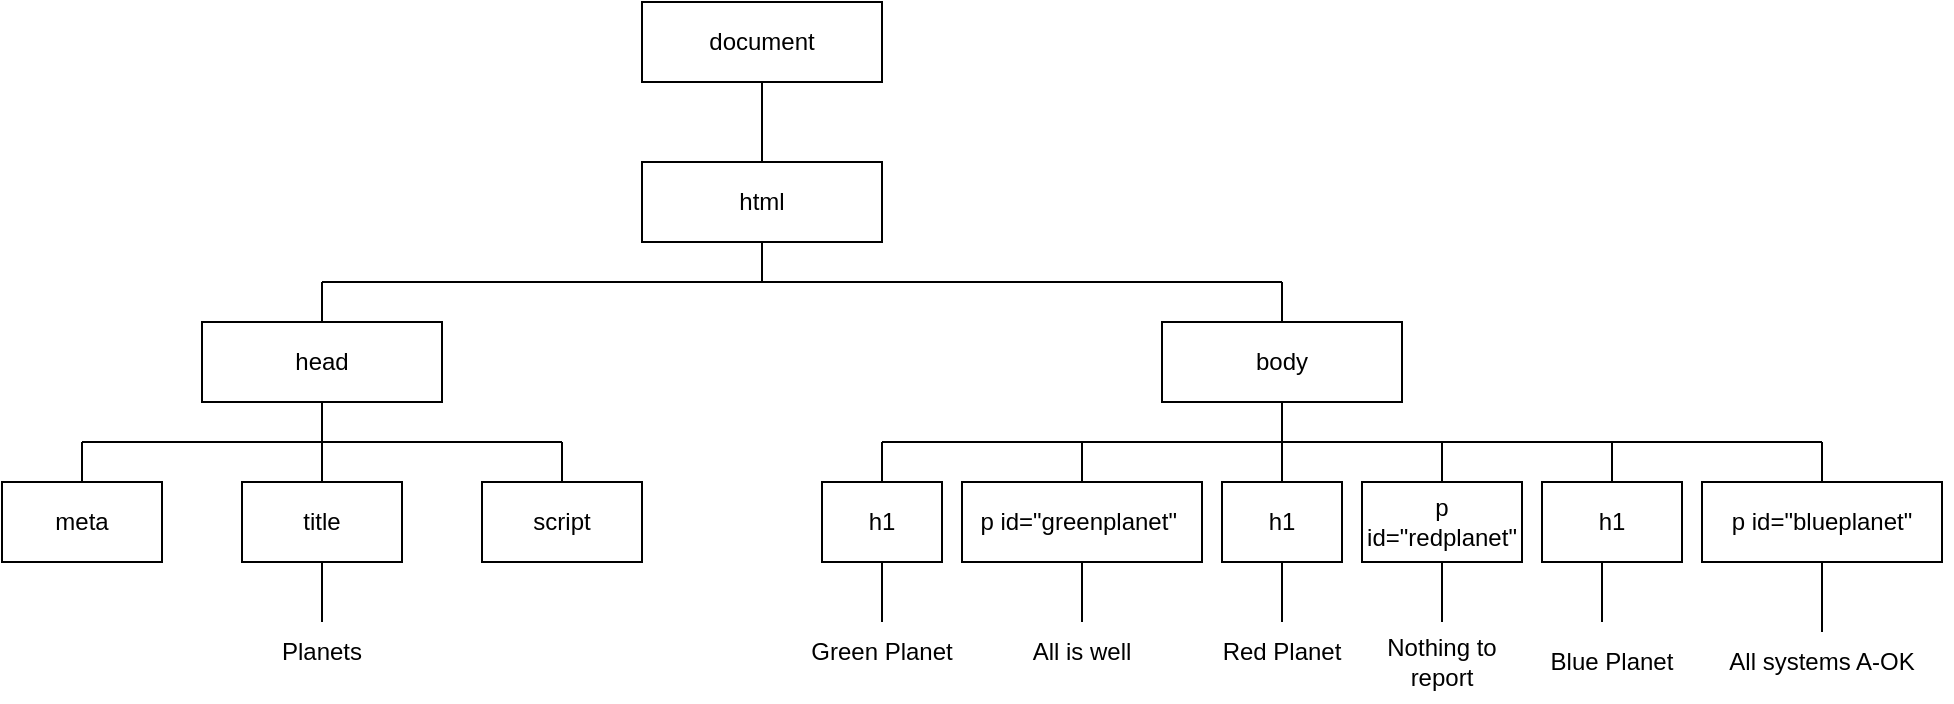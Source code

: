 <mxfile version="20.5.2" type="device" pages="6"><diagram id="0mfu77AvShurtLmdAyBx" name="Ch6_Planets"><mxGraphModel dx="1422" dy="729" grid="1" gridSize="10" guides="1" tooltips="1" connect="1" arrows="1" fold="1" page="1" pageScale="1" pageWidth="850" pageHeight="1100" math="0" shadow="0"><root><mxCell id="0"/><mxCell id="1" parent="0"/><mxCell id="htO8woyrBNmYiEjvvy6d-1" value="document" style="rounded=0;whiteSpace=wrap;html=1;" vertex="1" parent="1"><mxGeometry x="340" y="40" width="120" height="40" as="geometry"/></mxCell><mxCell id="htO8woyrBNmYiEjvvy6d-3" value="" style="endArrow=none;html=1;rounded=0;entryX=0.5;entryY=1;entryDx=0;entryDy=0;" edge="1" parent="1" target="htO8woyrBNmYiEjvvy6d-1"><mxGeometry width="50" height="50" relative="1" as="geometry"><mxPoint x="400" y="80" as="sourcePoint"/><mxPoint x="450" y="350" as="targetPoint"/><Array as="points"><mxPoint x="400" y="120"/></Array></mxGeometry></mxCell><mxCell id="htO8woyrBNmYiEjvvy6d-7" value="html" style="rounded=0;whiteSpace=wrap;html=1;" vertex="1" parent="1"><mxGeometry x="340" y="120" width="120" height="40" as="geometry"/></mxCell><mxCell id="htO8woyrBNmYiEjvvy6d-8" value="head" style="rounded=0;whiteSpace=wrap;html=1;" vertex="1" parent="1"><mxGeometry x="120" y="200" width="120" height="40" as="geometry"/></mxCell><mxCell id="htO8woyrBNmYiEjvvy6d-9" value="body" style="rounded=0;whiteSpace=wrap;html=1;" vertex="1" parent="1"><mxGeometry x="600" y="200" width="120" height="40" as="geometry"/></mxCell><mxCell id="htO8woyrBNmYiEjvvy6d-10" value="meta" style="rounded=0;whiteSpace=wrap;html=1;" vertex="1" parent="1"><mxGeometry x="20" y="280" width="80" height="40" as="geometry"/></mxCell><mxCell id="htO8woyrBNmYiEjvvy6d-11" value="title" style="rounded=0;whiteSpace=wrap;html=1;" vertex="1" parent="1"><mxGeometry x="140" y="280" width="80" height="40" as="geometry"/></mxCell><mxCell id="htO8woyrBNmYiEjvvy6d-12" value="script" style="rounded=0;whiteSpace=wrap;html=1;" vertex="1" parent="1"><mxGeometry x="260" y="280" width="80" height="40" as="geometry"/></mxCell><mxCell id="htO8woyrBNmYiEjvvy6d-13" value="h1" style="rounded=0;whiteSpace=wrap;html=1;" vertex="1" parent="1"><mxGeometry x="430" y="280" width="60" height="40" as="geometry"/></mxCell><mxCell id="htO8woyrBNmYiEjvvy6d-14" value="p id=&quot;greenplanet&quot;&amp;nbsp;" style="rounded=0;whiteSpace=wrap;html=1;" vertex="1" parent="1"><mxGeometry x="500" y="280" width="120" height="40" as="geometry"/></mxCell><mxCell id="htO8woyrBNmYiEjvvy6d-15" value="h1" style="rounded=0;whiteSpace=wrap;html=1;" vertex="1" parent="1"><mxGeometry x="630" y="280" width="60" height="40" as="geometry"/></mxCell><mxCell id="htO8woyrBNmYiEjvvy6d-16" value="p id=&quot;redplanet&quot;" style="rounded=0;whiteSpace=wrap;html=1;" vertex="1" parent="1"><mxGeometry x="700" y="280" width="80" height="40" as="geometry"/></mxCell><mxCell id="htO8woyrBNmYiEjvvy6d-17" value="h1" style="rounded=0;whiteSpace=wrap;html=1;" vertex="1" parent="1"><mxGeometry x="790" y="280" width="70" height="40" as="geometry"/></mxCell><mxCell id="htO8woyrBNmYiEjvvy6d-18" value="p id=&quot;blueplanet&quot;" style="rounded=0;whiteSpace=wrap;html=1;" vertex="1" parent="1"><mxGeometry x="870" y="280" width="120" height="40" as="geometry"/></mxCell><mxCell id="htO8woyrBNmYiEjvvy6d-19" value="" style="endArrow=none;html=1;rounded=0;" edge="1" parent="1"><mxGeometry width="50" height="50" relative="1" as="geometry"><mxPoint x="400" y="180" as="sourcePoint"/><mxPoint x="400" y="160" as="targetPoint"/></mxGeometry></mxCell><mxCell id="htO8woyrBNmYiEjvvy6d-20" value="" style="endArrow=none;html=1;rounded=0;" edge="1" parent="1"><mxGeometry width="50" height="50" relative="1" as="geometry"><mxPoint x="180" y="180" as="sourcePoint"/><mxPoint x="400" y="180" as="targetPoint"/></mxGeometry></mxCell><mxCell id="htO8woyrBNmYiEjvvy6d-24" value="" style="endArrow=none;html=1;rounded=0;" edge="1" parent="1"><mxGeometry width="50" height="50" relative="1" as="geometry"><mxPoint x="400" y="180" as="sourcePoint"/><mxPoint x="660" y="180" as="targetPoint"/></mxGeometry></mxCell><mxCell id="htO8woyrBNmYiEjvvy6d-25" value="" style="endArrow=none;html=1;rounded=0;exitX=0.5;exitY=0;exitDx=0;exitDy=0;" edge="1" parent="1" source="htO8woyrBNmYiEjvvy6d-8"><mxGeometry width="50" height="50" relative="1" as="geometry"><mxPoint x="130" y="230" as="sourcePoint"/><mxPoint x="180" y="180" as="targetPoint"/></mxGeometry></mxCell><mxCell id="htO8woyrBNmYiEjvvy6d-26" value="" style="endArrow=none;html=1;rounded=0;exitX=0.5;exitY=0;exitDx=0;exitDy=0;" edge="1" parent="1" source="htO8woyrBNmYiEjvvy6d-9"><mxGeometry width="50" height="50" relative="1" as="geometry"><mxPoint x="610" y="230" as="sourcePoint"/><mxPoint x="660" y="180" as="targetPoint"/></mxGeometry></mxCell><mxCell id="htO8woyrBNmYiEjvvy6d-27" value="Planets" style="text;html=1;strokeColor=none;fillColor=none;align=center;verticalAlign=middle;whiteSpace=wrap;rounded=0;" vertex="1" parent="1"><mxGeometry x="130" y="350" width="100" height="30" as="geometry"/></mxCell><mxCell id="htO8woyrBNmYiEjvvy6d-28" value="" style="endArrow=none;html=1;rounded=0;exitX=0.5;exitY=0;exitDx=0;exitDy=0;" edge="1" parent="1" source="htO8woyrBNmYiEjvvy6d-11"><mxGeometry width="50" height="50" relative="1" as="geometry"><mxPoint x="130" y="290" as="sourcePoint"/><mxPoint x="180" y="240" as="targetPoint"/><Array as="points"><mxPoint x="180" y="260"/></Array></mxGeometry></mxCell><mxCell id="htO8woyrBNmYiEjvvy6d-29" value="" style="endArrow=none;html=1;rounded=0;" edge="1" parent="1"><mxGeometry width="50" height="50" relative="1" as="geometry"><mxPoint x="180" y="260" as="sourcePoint"/><mxPoint x="300" y="260" as="targetPoint"/></mxGeometry></mxCell><mxCell id="htO8woyrBNmYiEjvvy6d-32" value="" style="endArrow=none;html=1;rounded=0;" edge="1" parent="1"><mxGeometry width="50" height="50" relative="1" as="geometry"><mxPoint x="60" y="260" as="sourcePoint"/><mxPoint x="180" y="260" as="targetPoint"/></mxGeometry></mxCell><mxCell id="htO8woyrBNmYiEjvvy6d-33" value="" style="endArrow=none;html=1;rounded=0;exitX=0.5;exitY=0;exitDx=0;exitDy=0;" edge="1" parent="1" source="htO8woyrBNmYiEjvvy6d-10"><mxGeometry width="50" height="50" relative="1" as="geometry"><mxPoint x="10" y="310" as="sourcePoint"/><mxPoint x="60" y="260" as="targetPoint"/></mxGeometry></mxCell><mxCell id="htO8woyrBNmYiEjvvy6d-34" value="" style="endArrow=none;html=1;rounded=0;exitX=0.5;exitY=0;exitDx=0;exitDy=0;" edge="1" parent="1" source="htO8woyrBNmYiEjvvy6d-12"><mxGeometry width="50" height="50" relative="1" as="geometry"><mxPoint x="250" y="310" as="sourcePoint"/><mxPoint x="300" y="260" as="targetPoint"/></mxGeometry></mxCell><mxCell id="htO8woyrBNmYiEjvvy6d-35" value="" style="endArrow=none;html=1;rounded=0;exitX=0.5;exitY=0;exitDx=0;exitDy=0;" edge="1" parent="1" source="htO8woyrBNmYiEjvvy6d-27"><mxGeometry width="50" height="50" relative="1" as="geometry"><mxPoint x="130" y="370" as="sourcePoint"/><mxPoint x="180" y="320" as="targetPoint"/></mxGeometry></mxCell><mxCell id="htO8woyrBNmYiEjvvy6d-36" value="Green Planet" style="text;html=1;strokeColor=none;fillColor=none;align=center;verticalAlign=middle;whiteSpace=wrap;rounded=0;" vertex="1" parent="1"><mxGeometry x="415" y="350" width="90" height="30" as="geometry"/></mxCell><mxCell id="htO8woyrBNmYiEjvvy6d-38" value="" style="endArrow=none;html=1;rounded=0;exitX=0.5;exitY=0;exitDx=0;exitDy=0;" edge="1" parent="1" source="htO8woyrBNmYiEjvvy6d-36"><mxGeometry width="50" height="50" relative="1" as="geometry"><mxPoint x="410" y="370" as="sourcePoint"/><mxPoint x="460" y="320" as="targetPoint"/></mxGeometry></mxCell><mxCell id="htO8woyrBNmYiEjvvy6d-39" value="" style="endArrow=none;html=1;rounded=0;" edge="1" parent="1"><mxGeometry width="50" height="50" relative="1" as="geometry"><mxPoint x="660" y="260" as="sourcePoint"/><mxPoint x="660" y="240" as="targetPoint"/></mxGeometry></mxCell><mxCell id="htO8woyrBNmYiEjvvy6d-40" value="" style="endArrow=none;html=1;rounded=0;" edge="1" parent="1"><mxGeometry width="50" height="50" relative="1" as="geometry"><mxPoint x="460" y="260" as="sourcePoint"/><mxPoint x="660" y="260" as="targetPoint"/></mxGeometry></mxCell><mxCell id="htO8woyrBNmYiEjvvy6d-41" value="" style="endArrow=none;html=1;rounded=0;" edge="1" parent="1"><mxGeometry width="50" height="50" relative="1" as="geometry"><mxPoint x="660" y="260" as="sourcePoint"/><mxPoint x="930" y="260" as="targetPoint"/></mxGeometry></mxCell><mxCell id="htO8woyrBNmYiEjvvy6d-42" value="" style="endArrow=none;html=1;rounded=0;exitX=0.5;exitY=0;exitDx=0;exitDy=0;" edge="1" parent="1" source="htO8woyrBNmYiEjvvy6d-13"><mxGeometry width="50" height="50" relative="1" as="geometry"><mxPoint x="410" y="310" as="sourcePoint"/><mxPoint x="460" y="260" as="targetPoint"/></mxGeometry></mxCell><mxCell id="htO8woyrBNmYiEjvvy6d-43" value="" style="endArrow=none;html=1;rounded=0;exitX=0.5;exitY=0;exitDx=0;exitDy=0;" edge="1" parent="1" source="htO8woyrBNmYiEjvvy6d-14"><mxGeometry width="50" height="50" relative="1" as="geometry"><mxPoint x="510" y="310" as="sourcePoint"/><mxPoint x="560" y="260" as="targetPoint"/></mxGeometry></mxCell><mxCell id="htO8woyrBNmYiEjvvy6d-44" value="" style="endArrow=none;html=1;rounded=0;exitX=0.5;exitY=0;exitDx=0;exitDy=0;" edge="1" parent="1" source="htO8woyrBNmYiEjvvy6d-15"><mxGeometry width="50" height="50" relative="1" as="geometry"><mxPoint x="610" y="310" as="sourcePoint"/><mxPoint x="660" y="260" as="targetPoint"/></mxGeometry></mxCell><mxCell id="htO8woyrBNmYiEjvvy6d-45" value="" style="endArrow=none;html=1;rounded=0;exitX=0.5;exitY=0;exitDx=0;exitDy=0;" edge="1" parent="1" source="htO8woyrBNmYiEjvvy6d-16"><mxGeometry width="50" height="50" relative="1" as="geometry"><mxPoint x="740" y="270" as="sourcePoint"/><mxPoint x="740" y="260" as="targetPoint"/></mxGeometry></mxCell><mxCell id="htO8woyrBNmYiEjvvy6d-46" value="" style="endArrow=none;html=1;rounded=0;exitX=0.5;exitY=0;exitDx=0;exitDy=0;" edge="1" parent="1" source="htO8woyrBNmYiEjvvy6d-17"><mxGeometry width="50" height="50" relative="1" as="geometry"><mxPoint x="770" y="310" as="sourcePoint"/><mxPoint x="825" y="260" as="targetPoint"/></mxGeometry></mxCell><mxCell id="htO8woyrBNmYiEjvvy6d-47" value="" style="endArrow=none;html=1;rounded=0;" edge="1" parent="1" source="htO8woyrBNmYiEjvvy6d-18"><mxGeometry width="50" height="50" relative="1" as="geometry"><mxPoint x="870" y="310" as="sourcePoint"/><mxPoint x="930" y="260" as="targetPoint"/></mxGeometry></mxCell><mxCell id="htO8woyrBNmYiEjvvy6d-50" value="All is well" style="text;html=1;strokeColor=none;fillColor=none;align=center;verticalAlign=middle;whiteSpace=wrap;rounded=0;" vertex="1" parent="1"><mxGeometry x="520" y="350" width="80" height="30" as="geometry"/></mxCell><mxCell id="htO8woyrBNmYiEjvvy6d-52" value="" style="endArrow=none;html=1;rounded=0;entryX=0.5;entryY=1;entryDx=0;entryDy=0;exitX=0.5;exitY=0;exitDx=0;exitDy=0;" edge="1" parent="1" source="htO8woyrBNmYiEjvvy6d-50" target="htO8woyrBNmYiEjvvy6d-14"><mxGeometry width="50" height="50" relative="1" as="geometry"><mxPoint x="480" y="380" as="sourcePoint"/><mxPoint x="530" y="330" as="targetPoint"/></mxGeometry></mxCell><mxCell id="htO8woyrBNmYiEjvvy6d-53" value="Red Planet" style="text;html=1;strokeColor=none;fillColor=none;align=center;verticalAlign=middle;whiteSpace=wrap;rounded=0;" vertex="1" parent="1"><mxGeometry x="620" y="350" width="80" height="30" as="geometry"/></mxCell><mxCell id="htO8woyrBNmYiEjvvy6d-54" value="" style="endArrow=none;html=1;rounded=0;exitX=0.5;exitY=0;exitDx=0;exitDy=0;" edge="1" parent="1" source="htO8woyrBNmYiEjvvy6d-53"><mxGeometry width="50" height="50" relative="1" as="geometry"><mxPoint x="610" y="370" as="sourcePoint"/><mxPoint x="660" y="320" as="targetPoint"/></mxGeometry></mxCell><mxCell id="htO8woyrBNmYiEjvvy6d-55" value="Nothing to report" style="text;html=1;strokeColor=none;fillColor=none;align=center;verticalAlign=middle;whiteSpace=wrap;rounded=0;" vertex="1" parent="1"><mxGeometry x="700" y="350" width="80" height="40" as="geometry"/></mxCell><mxCell id="htO8woyrBNmYiEjvvy6d-57" value="" style="endArrow=none;html=1;rounded=0;exitX=0.5;exitY=0;exitDx=0;exitDy=0;" edge="1" parent="1" source="htO8woyrBNmYiEjvvy6d-55"><mxGeometry width="50" height="50" relative="1" as="geometry"><mxPoint x="690" y="370" as="sourcePoint"/><mxPoint x="740" y="320" as="targetPoint"/></mxGeometry></mxCell><mxCell id="htO8woyrBNmYiEjvvy6d-58" value="Blue Planet" style="text;html=1;strokeColor=none;fillColor=none;align=center;verticalAlign=middle;whiteSpace=wrap;rounded=0;" vertex="1" parent="1"><mxGeometry x="780" y="355" width="90" height="30" as="geometry"/></mxCell><mxCell id="htO8woyrBNmYiEjvvy6d-59" value="" style="endArrow=none;html=1;rounded=0;" edge="1" parent="1"><mxGeometry width="50" height="50" relative="1" as="geometry"><mxPoint x="820" y="350" as="sourcePoint"/><mxPoint x="820" y="320" as="targetPoint"/></mxGeometry></mxCell><mxCell id="htO8woyrBNmYiEjvvy6d-60" value="All systems A-OK" style="text;html=1;strokeColor=none;fillColor=none;align=center;verticalAlign=middle;whiteSpace=wrap;rounded=0;" vertex="1" parent="1"><mxGeometry x="865" y="355" width="130" height="30" as="geometry"/></mxCell><mxCell id="htO8woyrBNmYiEjvvy6d-61" value="" style="endArrow=none;html=1;rounded=0;exitX=0.5;exitY=0;exitDx=0;exitDy=0;" edge="1" parent="1" source="htO8woyrBNmYiEjvvy6d-60"><mxGeometry width="50" height="50" relative="1" as="geometry"><mxPoint x="880" y="370" as="sourcePoint"/><mxPoint x="930" y="320" as="targetPoint"/></mxGeometry></mxCell></root></mxGraphModel></diagram><diagram name="Copy of Ch6_Planets" id="SMxiywDzwkWFPPUGLqj7"><mxGraphModel dx="2272" dy="729" grid="1" gridSize="10" guides="1" tooltips="1" connect="1" arrows="1" fold="1" page="1" pageScale="1" pageWidth="850" pageHeight="1100" math="0" shadow="0"><root><mxCell id="YACxu0dNVEwsl8f80_7z-0"/><mxCell id="YACxu0dNVEwsl8f80_7z-1" parent="YACxu0dNVEwsl8f80_7z-0"/><mxCell id="YACxu0dNVEwsl8f80_7z-2" value="document" style="rounded=0;whiteSpace=wrap;html=1;" vertex="1" parent="YACxu0dNVEwsl8f80_7z-1"><mxGeometry x="340" y="40" width="120" height="40" as="geometry"/></mxCell><mxCell id="YACxu0dNVEwsl8f80_7z-3" value="" style="endArrow=none;html=1;rounded=0;entryX=0.5;entryY=1;entryDx=0;entryDy=0;" edge="1" parent="YACxu0dNVEwsl8f80_7z-1" target="YACxu0dNVEwsl8f80_7z-2"><mxGeometry width="50" height="50" relative="1" as="geometry"><mxPoint x="400" y="80" as="sourcePoint"/><mxPoint x="450" y="350" as="targetPoint"/><Array as="points"><mxPoint x="400" y="120"/></Array></mxGeometry></mxCell><mxCell id="YACxu0dNVEwsl8f80_7z-4" value="html" style="rounded=0;whiteSpace=wrap;html=1;" vertex="1" parent="YACxu0dNVEwsl8f80_7z-1"><mxGeometry x="340" y="120" width="120" height="40" as="geometry"/></mxCell><mxCell id="YACxu0dNVEwsl8f80_7z-5" value="head" style="rounded=0;whiteSpace=wrap;html=1;" vertex="1" parent="YACxu0dNVEwsl8f80_7z-1"><mxGeometry x="120" y="200" width="120" height="40" as="geometry"/></mxCell><mxCell id="YACxu0dNVEwsl8f80_7z-6" value="body" style="rounded=0;whiteSpace=wrap;html=1;" vertex="1" parent="YACxu0dNVEwsl8f80_7z-1"><mxGeometry x="600" y="200" width="120" height="40" as="geometry"/></mxCell><mxCell id="YACxu0dNVEwsl8f80_7z-7" value="meta" style="rounded=0;whiteSpace=wrap;html=1;" vertex="1" parent="YACxu0dNVEwsl8f80_7z-1"><mxGeometry x="20" y="280" width="80" height="40" as="geometry"/></mxCell><mxCell id="YACxu0dNVEwsl8f80_7z-8" value="title" style="rounded=0;whiteSpace=wrap;html=1;" vertex="1" parent="YACxu0dNVEwsl8f80_7z-1"><mxGeometry x="140" y="280" width="80" height="40" as="geometry"/></mxCell><mxCell id="YACxu0dNVEwsl8f80_7z-9" value="script" style="rounded=0;whiteSpace=wrap;html=1;" vertex="1" parent="YACxu0dNVEwsl8f80_7z-1"><mxGeometry x="260" y="280" width="80" height="40" as="geometry"/></mxCell><mxCell id="YACxu0dNVEwsl8f80_7z-10" value="h1" style="rounded=0;whiteSpace=wrap;html=1;" vertex="1" parent="YACxu0dNVEwsl8f80_7z-1"><mxGeometry x="430" y="280" width="60" height="40" as="geometry"/></mxCell><mxCell id="YACxu0dNVEwsl8f80_7z-11" value="p id=&quot;greenplanet&quot;&amp;nbsp;" style="rounded=0;whiteSpace=wrap;html=1;" vertex="1" parent="YACxu0dNVEwsl8f80_7z-1"><mxGeometry x="500" y="280" width="120" height="40" as="geometry"/></mxCell><mxCell id="YACxu0dNVEwsl8f80_7z-12" value="h1" style="rounded=0;whiteSpace=wrap;html=1;" vertex="1" parent="YACxu0dNVEwsl8f80_7z-1"><mxGeometry x="630" y="280" width="60" height="40" as="geometry"/></mxCell><mxCell id="YACxu0dNVEwsl8f80_7z-13" value="p id=&quot;redplanet&quot;" style="rounded=0;whiteSpace=wrap;html=1;" vertex="1" parent="YACxu0dNVEwsl8f80_7z-1"><mxGeometry x="700" y="280" width="80" height="40" as="geometry"/></mxCell><mxCell id="YACxu0dNVEwsl8f80_7z-14" value="h1" style="rounded=0;whiteSpace=wrap;html=1;" vertex="1" parent="YACxu0dNVEwsl8f80_7z-1"><mxGeometry x="790" y="280" width="70" height="40" as="geometry"/></mxCell><mxCell id="YACxu0dNVEwsl8f80_7z-15" value="p id=&quot;blueplanet&quot;" style="rounded=0;whiteSpace=wrap;html=1;" vertex="1" parent="YACxu0dNVEwsl8f80_7z-1"><mxGeometry x="870" y="280" width="120" height="40" as="geometry"/></mxCell><mxCell id="YACxu0dNVEwsl8f80_7z-16" value="" style="endArrow=none;html=1;rounded=0;" edge="1" parent="YACxu0dNVEwsl8f80_7z-1"><mxGeometry width="50" height="50" relative="1" as="geometry"><mxPoint x="400" y="180" as="sourcePoint"/><mxPoint x="400" y="160" as="targetPoint"/></mxGeometry></mxCell><mxCell id="YACxu0dNVEwsl8f80_7z-17" value="" style="endArrow=none;html=1;rounded=0;" edge="1" parent="YACxu0dNVEwsl8f80_7z-1"><mxGeometry width="50" height="50" relative="1" as="geometry"><mxPoint x="180" y="180" as="sourcePoint"/><mxPoint x="400" y="180" as="targetPoint"/></mxGeometry></mxCell><mxCell id="YACxu0dNVEwsl8f80_7z-18" value="" style="endArrow=none;html=1;rounded=0;" edge="1" parent="YACxu0dNVEwsl8f80_7z-1"><mxGeometry width="50" height="50" relative="1" as="geometry"><mxPoint x="400" y="180" as="sourcePoint"/><mxPoint x="660" y="180" as="targetPoint"/></mxGeometry></mxCell><mxCell id="YACxu0dNVEwsl8f80_7z-19" value="" style="endArrow=none;html=1;rounded=0;exitX=0.5;exitY=0;exitDx=0;exitDy=0;" edge="1" parent="YACxu0dNVEwsl8f80_7z-1" source="YACxu0dNVEwsl8f80_7z-5"><mxGeometry width="50" height="50" relative="1" as="geometry"><mxPoint x="130" y="230" as="sourcePoint"/><mxPoint x="180" y="180" as="targetPoint"/></mxGeometry></mxCell><mxCell id="YACxu0dNVEwsl8f80_7z-20" value="" style="endArrow=none;html=1;rounded=0;exitX=0.5;exitY=0;exitDx=0;exitDy=0;" edge="1" parent="YACxu0dNVEwsl8f80_7z-1" source="YACxu0dNVEwsl8f80_7z-6"><mxGeometry width="50" height="50" relative="1" as="geometry"><mxPoint x="610" y="230" as="sourcePoint"/><mxPoint x="660" y="180" as="targetPoint"/></mxGeometry></mxCell><mxCell id="YACxu0dNVEwsl8f80_7z-21" value="Planets" style="text;html=1;strokeColor=none;fillColor=none;align=center;verticalAlign=middle;whiteSpace=wrap;rounded=0;" vertex="1" parent="YACxu0dNVEwsl8f80_7z-1"><mxGeometry x="130" y="350" width="100" height="30" as="geometry"/></mxCell><mxCell id="YACxu0dNVEwsl8f80_7z-22" value="" style="endArrow=none;html=1;rounded=0;exitX=0.5;exitY=0;exitDx=0;exitDy=0;" edge="1" parent="YACxu0dNVEwsl8f80_7z-1" source="YACxu0dNVEwsl8f80_7z-8"><mxGeometry width="50" height="50" relative="1" as="geometry"><mxPoint x="130" y="290" as="sourcePoint"/><mxPoint x="180" y="240" as="targetPoint"/><Array as="points"><mxPoint x="180" y="260"/></Array></mxGeometry></mxCell><mxCell id="YACxu0dNVEwsl8f80_7z-23" value="" style="endArrow=none;html=1;rounded=0;" edge="1" parent="YACxu0dNVEwsl8f80_7z-1"><mxGeometry width="50" height="50" relative="1" as="geometry"><mxPoint x="180" y="260" as="sourcePoint"/><mxPoint x="300" y="260" as="targetPoint"/></mxGeometry></mxCell><mxCell id="YACxu0dNVEwsl8f80_7z-24" value="" style="endArrow=none;html=1;rounded=0;" edge="1" parent="YACxu0dNVEwsl8f80_7z-1"><mxGeometry width="50" height="50" relative="1" as="geometry"><mxPoint x="60" y="260" as="sourcePoint"/><mxPoint x="180" y="260" as="targetPoint"/></mxGeometry></mxCell><mxCell id="YACxu0dNVEwsl8f80_7z-25" value="" style="endArrow=none;html=1;rounded=0;exitX=0.5;exitY=0;exitDx=0;exitDy=0;" edge="1" parent="YACxu0dNVEwsl8f80_7z-1" source="YACxu0dNVEwsl8f80_7z-7"><mxGeometry width="50" height="50" relative="1" as="geometry"><mxPoint x="10" y="310" as="sourcePoint"/><mxPoint x="60" y="260" as="targetPoint"/></mxGeometry></mxCell><mxCell id="YACxu0dNVEwsl8f80_7z-26" value="" style="endArrow=none;html=1;rounded=0;exitX=0.5;exitY=0;exitDx=0;exitDy=0;" edge="1" parent="YACxu0dNVEwsl8f80_7z-1" source="YACxu0dNVEwsl8f80_7z-9"><mxGeometry width="50" height="50" relative="1" as="geometry"><mxPoint x="250" y="310" as="sourcePoint"/><mxPoint x="300" y="260" as="targetPoint"/></mxGeometry></mxCell><mxCell id="YACxu0dNVEwsl8f80_7z-27" value="" style="endArrow=none;html=1;rounded=0;exitX=0.5;exitY=0;exitDx=0;exitDy=0;" edge="1" parent="YACxu0dNVEwsl8f80_7z-1" source="YACxu0dNVEwsl8f80_7z-21"><mxGeometry width="50" height="50" relative="1" as="geometry"><mxPoint x="130" y="370" as="sourcePoint"/><mxPoint x="180" y="320" as="targetPoint"/></mxGeometry></mxCell><mxCell id="YACxu0dNVEwsl8f80_7z-28" value="Green Planet" style="text;html=1;strokeColor=none;fillColor=none;align=center;verticalAlign=middle;whiteSpace=wrap;rounded=0;" vertex="1" parent="YACxu0dNVEwsl8f80_7z-1"><mxGeometry x="415" y="350" width="90" height="30" as="geometry"/></mxCell><mxCell id="YACxu0dNVEwsl8f80_7z-29" value="" style="endArrow=none;html=1;rounded=0;exitX=0.5;exitY=0;exitDx=0;exitDy=0;" edge="1" parent="YACxu0dNVEwsl8f80_7z-1" source="YACxu0dNVEwsl8f80_7z-28"><mxGeometry width="50" height="50" relative="1" as="geometry"><mxPoint x="410" y="370" as="sourcePoint"/><mxPoint x="460" y="320" as="targetPoint"/></mxGeometry></mxCell><mxCell id="YACxu0dNVEwsl8f80_7z-30" value="" style="endArrow=none;html=1;rounded=0;" edge="1" parent="YACxu0dNVEwsl8f80_7z-1"><mxGeometry width="50" height="50" relative="1" as="geometry"><mxPoint x="660" y="260" as="sourcePoint"/><mxPoint x="660" y="240" as="targetPoint"/></mxGeometry></mxCell><mxCell id="YACxu0dNVEwsl8f80_7z-31" value="" style="endArrow=none;html=1;rounded=0;" edge="1" parent="YACxu0dNVEwsl8f80_7z-1"><mxGeometry width="50" height="50" relative="1" as="geometry"><mxPoint x="460" y="260" as="sourcePoint"/><mxPoint x="660" y="260" as="targetPoint"/></mxGeometry></mxCell><mxCell id="YACxu0dNVEwsl8f80_7z-32" value="" style="endArrow=none;html=1;rounded=0;" edge="1" parent="YACxu0dNVEwsl8f80_7z-1"><mxGeometry width="50" height="50" relative="1" as="geometry"><mxPoint x="660" y="260" as="sourcePoint"/><mxPoint x="930" y="260" as="targetPoint"/></mxGeometry></mxCell><mxCell id="YACxu0dNVEwsl8f80_7z-33" value="" style="endArrow=none;html=1;rounded=0;exitX=0.5;exitY=0;exitDx=0;exitDy=0;" edge="1" parent="YACxu0dNVEwsl8f80_7z-1" source="YACxu0dNVEwsl8f80_7z-10"><mxGeometry width="50" height="50" relative="1" as="geometry"><mxPoint x="410" y="310" as="sourcePoint"/><mxPoint x="460" y="260" as="targetPoint"/></mxGeometry></mxCell><mxCell id="YACxu0dNVEwsl8f80_7z-34" value="" style="endArrow=none;html=1;rounded=0;exitX=0.5;exitY=0;exitDx=0;exitDy=0;" edge="1" parent="YACxu0dNVEwsl8f80_7z-1" source="YACxu0dNVEwsl8f80_7z-11"><mxGeometry width="50" height="50" relative="1" as="geometry"><mxPoint x="510" y="310" as="sourcePoint"/><mxPoint x="560" y="260" as="targetPoint"/></mxGeometry></mxCell><mxCell id="YACxu0dNVEwsl8f80_7z-35" value="" style="endArrow=none;html=1;rounded=0;exitX=0.5;exitY=0;exitDx=0;exitDy=0;" edge="1" parent="YACxu0dNVEwsl8f80_7z-1" source="YACxu0dNVEwsl8f80_7z-12"><mxGeometry width="50" height="50" relative="1" as="geometry"><mxPoint x="610" y="310" as="sourcePoint"/><mxPoint x="660" y="260" as="targetPoint"/></mxGeometry></mxCell><mxCell id="YACxu0dNVEwsl8f80_7z-36" value="" style="endArrow=none;html=1;rounded=0;exitX=0.5;exitY=0;exitDx=0;exitDy=0;" edge="1" parent="YACxu0dNVEwsl8f80_7z-1" source="YACxu0dNVEwsl8f80_7z-13"><mxGeometry width="50" height="50" relative="1" as="geometry"><mxPoint x="740" y="270" as="sourcePoint"/><mxPoint x="740" y="260" as="targetPoint"/></mxGeometry></mxCell><mxCell id="YACxu0dNVEwsl8f80_7z-37" value="" style="endArrow=none;html=1;rounded=0;exitX=0.5;exitY=0;exitDx=0;exitDy=0;" edge="1" parent="YACxu0dNVEwsl8f80_7z-1" source="YACxu0dNVEwsl8f80_7z-14"><mxGeometry width="50" height="50" relative="1" as="geometry"><mxPoint x="770" y="310" as="sourcePoint"/><mxPoint x="825" y="260" as="targetPoint"/></mxGeometry></mxCell><mxCell id="YACxu0dNVEwsl8f80_7z-38" value="" style="endArrow=none;html=1;rounded=0;" edge="1" parent="YACxu0dNVEwsl8f80_7z-1" source="YACxu0dNVEwsl8f80_7z-15"><mxGeometry width="50" height="50" relative="1" as="geometry"><mxPoint x="870" y="310" as="sourcePoint"/><mxPoint x="930" y="260" as="targetPoint"/></mxGeometry></mxCell><mxCell id="YACxu0dNVEwsl8f80_7z-39" value="All is well" style="text;html=1;strokeColor=none;fillColor=none;align=center;verticalAlign=middle;whiteSpace=wrap;rounded=0;" vertex="1" parent="YACxu0dNVEwsl8f80_7z-1"><mxGeometry x="520" y="350" width="80" height="30" as="geometry"/></mxCell><mxCell id="YACxu0dNVEwsl8f80_7z-40" value="" style="endArrow=none;html=1;rounded=0;entryX=0.5;entryY=1;entryDx=0;entryDy=0;exitX=0.5;exitY=0;exitDx=0;exitDy=0;" edge="1" parent="YACxu0dNVEwsl8f80_7z-1" source="YACxu0dNVEwsl8f80_7z-39" target="YACxu0dNVEwsl8f80_7z-11"><mxGeometry width="50" height="50" relative="1" as="geometry"><mxPoint x="480" y="380" as="sourcePoint"/><mxPoint x="530" y="330" as="targetPoint"/></mxGeometry></mxCell><mxCell id="YACxu0dNVEwsl8f80_7z-41" value="Red Planet" style="text;html=1;strokeColor=none;fillColor=none;align=center;verticalAlign=middle;whiteSpace=wrap;rounded=0;" vertex="1" parent="YACxu0dNVEwsl8f80_7z-1"><mxGeometry x="620" y="350" width="80" height="30" as="geometry"/></mxCell><mxCell id="YACxu0dNVEwsl8f80_7z-42" value="" style="endArrow=none;html=1;rounded=0;exitX=0.5;exitY=0;exitDx=0;exitDy=0;" edge="1" parent="YACxu0dNVEwsl8f80_7z-1" source="YACxu0dNVEwsl8f80_7z-41"><mxGeometry width="50" height="50" relative="1" as="geometry"><mxPoint x="610" y="370" as="sourcePoint"/><mxPoint x="660" y="320" as="targetPoint"/></mxGeometry></mxCell><mxCell id="YACxu0dNVEwsl8f80_7z-43" value="Nothing to report" style="text;html=1;strokeColor=none;fillColor=none;align=center;verticalAlign=middle;whiteSpace=wrap;rounded=0;" vertex="1" parent="YACxu0dNVEwsl8f80_7z-1"><mxGeometry x="700" y="350" width="80" height="40" as="geometry"/></mxCell><mxCell id="YACxu0dNVEwsl8f80_7z-44" value="" style="endArrow=none;html=1;rounded=0;exitX=0.5;exitY=0;exitDx=0;exitDy=0;" edge="1" parent="YACxu0dNVEwsl8f80_7z-1" source="YACxu0dNVEwsl8f80_7z-43"><mxGeometry width="50" height="50" relative="1" as="geometry"><mxPoint x="690" y="370" as="sourcePoint"/><mxPoint x="740" y="320" as="targetPoint"/></mxGeometry></mxCell><mxCell id="YACxu0dNVEwsl8f80_7z-45" value="Blue Planet" style="text;html=1;strokeColor=none;fillColor=none;align=center;verticalAlign=middle;whiteSpace=wrap;rounded=0;" vertex="1" parent="YACxu0dNVEwsl8f80_7z-1"><mxGeometry x="780" y="355" width="90" height="30" as="geometry"/></mxCell><mxCell id="YACxu0dNVEwsl8f80_7z-46" value="" style="endArrow=none;html=1;rounded=0;" edge="1" parent="YACxu0dNVEwsl8f80_7z-1"><mxGeometry width="50" height="50" relative="1" as="geometry"><mxPoint x="820" y="350" as="sourcePoint"/><mxPoint x="820" y="320" as="targetPoint"/></mxGeometry></mxCell><mxCell id="YACxu0dNVEwsl8f80_7z-47" value="All systems A-OK" style="text;html=1;strokeColor=none;fillColor=none;align=center;verticalAlign=middle;whiteSpace=wrap;rounded=0;" vertex="1" parent="YACxu0dNVEwsl8f80_7z-1"><mxGeometry x="865" y="355" width="130" height="30" as="geometry"/></mxCell><mxCell id="YACxu0dNVEwsl8f80_7z-48" value="" style="endArrow=none;html=1;rounded=0;exitX=0.5;exitY=0;exitDx=0;exitDy=0;" edge="1" parent="YACxu0dNVEwsl8f80_7z-1" source="YACxu0dNVEwsl8f80_7z-47"><mxGeometry width="50" height="50" relative="1" as="geometry"><mxPoint x="880" y="370" as="sourcePoint"/><mxPoint x="930" y="320" as="targetPoint"/></mxGeometry></mxCell><mxCell id="YACxu0dNVEwsl8f80_7z-49" value="&lt;div style=&quot;color: rgb(212, 212, 212); background-color: rgb(30, 30, 30); font-family: Consolas, &amp;quot;Courier New&amp;quot;, monospace; font-size: 14px; line-height: 19px;&quot;&gt;&lt;div style=&quot;line-height: 19px;&quot;&gt;&lt;span style=&quot;color: #9cdcfe;&quot;&gt;src&lt;/span&gt;=&lt;span style=&quot;color: #ce9178;&quot;&gt;&quot;https://localhost:49506/8ee4ea609a6346c4cf34c2b621ac79ba.js&quot;&lt;/span&gt;&lt;/div&gt;&lt;/div&gt;" style="text;html=1;align=left;verticalAlign=middle;whiteSpace=wrap;rounded=0;" vertex="1" parent="YACxu0dNVEwsl8f80_7z-1"><mxGeometry x="-130" y="450" width="580" height="30" as="geometry"/></mxCell><mxCell id="YACxu0dNVEwsl8f80_7z-50" value="" style="endArrow=none;html=1;rounded=0;" edge="1" parent="YACxu0dNVEwsl8f80_7z-1"><mxGeometry width="50" height="50" relative="1" as="geometry"><mxPoint x="300" y="430" as="sourcePoint"/><mxPoint x="300" y="320" as="targetPoint"/></mxGeometry></mxCell><mxCell id="YACxu0dNVEwsl8f80_7z-51" value="" style="endArrow=none;html=1;rounded=0;" edge="1" parent="YACxu0dNVEwsl8f80_7z-1"><mxGeometry width="50" height="50" relative="1" as="geometry"><mxPoint x="160" y="430" as="sourcePoint"/><mxPoint x="300" y="430" as="targetPoint"/></mxGeometry></mxCell><mxCell id="YACxu0dNVEwsl8f80_7z-52" value="" style="endArrow=none;html=1;rounded=0;exitX=0.5;exitY=0;exitDx=0;exitDy=0;" edge="1" parent="YACxu0dNVEwsl8f80_7z-1" source="YACxu0dNVEwsl8f80_7z-49"><mxGeometry width="50" height="50" relative="1" as="geometry"><mxPoint x="90" y="450" as="sourcePoint"/><mxPoint x="160" y="430" as="targetPoint"/></mxGeometry></mxCell><mxCell id="YACxu0dNVEwsl8f80_7z-53" value="charset=&quot;utf-8&quot;" style="text;html=1;strokeColor=none;fillColor=none;align=center;verticalAlign=middle;whiteSpace=wrap;rounded=0;" vertex="1" parent="YACxu0dNVEwsl8f80_7z-1"><mxGeometry x="10" y="350" width="100" height="30" as="geometry"/></mxCell><mxCell id="YACxu0dNVEwsl8f80_7z-54" value="" style="endArrow=none;html=1;rounded=0;exitX=0.5;exitY=0;exitDx=0;exitDy=0;entryX=0.5;entryY=1;entryDx=0;entryDy=0;" edge="1" parent="YACxu0dNVEwsl8f80_7z-1" source="YACxu0dNVEwsl8f80_7z-53" target="YACxu0dNVEwsl8f80_7z-7"><mxGeometry width="50" height="50" relative="1" as="geometry"><mxPoint x="190" y="360" as="sourcePoint"/><mxPoint x="190" y="330" as="targetPoint"/></mxGeometry></mxCell></root></mxGraphModel></diagram><diagram name="Ch6_Evel" id="TjWxGszxgP_9dA_TU50h"><mxGraphModel dx="1422" dy="729" grid="1" gridSize="10" guides="1" tooltips="1" connect="1" arrows="1" fold="1" page="1" pageScale="1" pageWidth="850" pageHeight="1100" math="0" shadow="0"><root><mxCell id="i2ZDuX2LckZvbvnmC0UQ-0"/><mxCell id="i2ZDuX2LckZvbvnmC0UQ-1" parent="i2ZDuX2LckZvbvnmC0UQ-0"/><mxCell id="i2ZDuX2LckZvbvnmC0UQ-2" value="document" style="rounded=0;whiteSpace=wrap;html=1;" vertex="1" parent="i2ZDuX2LckZvbvnmC0UQ-1"><mxGeometry x="340" y="40" width="120" height="40" as="geometry"/></mxCell><mxCell id="i2ZDuX2LckZvbvnmC0UQ-3" value="" style="endArrow=none;html=1;rounded=0;entryX=0.5;entryY=1;entryDx=0;entryDy=0;" edge="1" parent="i2ZDuX2LckZvbvnmC0UQ-1" target="i2ZDuX2LckZvbvnmC0UQ-2"><mxGeometry width="50" height="50" relative="1" as="geometry"><mxPoint x="400" y="80" as="sourcePoint"/><mxPoint x="450" y="350" as="targetPoint"/><Array as="points"><mxPoint x="400" y="120"/></Array></mxGeometry></mxCell><mxCell id="i2ZDuX2LckZvbvnmC0UQ-4" value="html" style="rounded=0;whiteSpace=wrap;html=1;" vertex="1" parent="i2ZDuX2LckZvbvnmC0UQ-1"><mxGeometry x="340" y="120" width="120" height="40" as="geometry"/></mxCell><mxCell id="i2ZDuX2LckZvbvnmC0UQ-5" value="head" style="rounded=0;whiteSpace=wrap;html=1;" vertex="1" parent="i2ZDuX2LckZvbvnmC0UQ-1"><mxGeometry x="120" y="200" width="120" height="40" as="geometry"/></mxCell><mxCell id="i2ZDuX2LckZvbvnmC0UQ-6" value="body" style="rounded=0;whiteSpace=wrap;html=1;" vertex="1" parent="i2ZDuX2LckZvbvnmC0UQ-1"><mxGeometry x="750" y="200" width="120" height="40" as="geometry"/></mxCell><mxCell id="i2ZDuX2LckZvbvnmC0UQ-7" value="meta" style="rounded=0;whiteSpace=wrap;html=1;" vertex="1" parent="i2ZDuX2LckZvbvnmC0UQ-1"><mxGeometry x="20" y="280" width="80" height="40" as="geometry"/></mxCell><mxCell id="i2ZDuX2LckZvbvnmC0UQ-8" value="title" style="rounded=0;whiteSpace=wrap;html=1;" vertex="1" parent="i2ZDuX2LckZvbvnmC0UQ-1"><mxGeometry x="140" y="280" width="80" height="40" as="geometry"/></mxCell><mxCell id="i2ZDuX2LckZvbvnmC0UQ-9" value="script" style="rounded=0;whiteSpace=wrap;html=1;" vertex="1" parent="i2ZDuX2LckZvbvnmC0UQ-1"><mxGeometry x="260" y="280" width="80" height="40" as="geometry"/></mxCell><mxCell id="i2ZDuX2LckZvbvnmC0UQ-10" value="p id=&quot;code1&quot;" style="rounded=0;whiteSpace=wrap;html=1;" vertex="1" parent="i2ZDuX2LckZvbvnmC0UQ-1"><mxGeometry x="400" y="280" width="120" height="40" as="geometry"/></mxCell><mxCell id="i2ZDuX2LckZvbvnmC0UQ-11" value="p id=&quot;code2&quot;" style="rounded=0;whiteSpace=wrap;html=1;" vertex="1" parent="i2ZDuX2LckZvbvnmC0UQ-1"><mxGeometry x="540" y="280" width="120" height="40" as="geometry"/></mxCell><mxCell id="i2ZDuX2LckZvbvnmC0UQ-16" value="" style="endArrow=none;html=1;rounded=0;" edge="1" parent="i2ZDuX2LckZvbvnmC0UQ-1"><mxGeometry width="50" height="50" relative="1" as="geometry"><mxPoint x="400" y="180" as="sourcePoint"/><mxPoint x="400" y="160" as="targetPoint"/></mxGeometry></mxCell><mxCell id="i2ZDuX2LckZvbvnmC0UQ-17" value="" style="endArrow=none;html=1;rounded=0;" edge="1" parent="i2ZDuX2LckZvbvnmC0UQ-1"><mxGeometry width="50" height="50" relative="1" as="geometry"><mxPoint x="180" y="180" as="sourcePoint"/><mxPoint x="400" y="180" as="targetPoint"/></mxGeometry></mxCell><mxCell id="i2ZDuX2LckZvbvnmC0UQ-18" value="" style="endArrow=none;html=1;rounded=0;" edge="1" parent="i2ZDuX2LckZvbvnmC0UQ-1"><mxGeometry width="50" height="50" relative="1" as="geometry"><mxPoint x="400" y="180" as="sourcePoint"/><mxPoint x="810" y="180" as="targetPoint"/></mxGeometry></mxCell><mxCell id="i2ZDuX2LckZvbvnmC0UQ-19" value="" style="endArrow=none;html=1;rounded=0;exitX=0.5;exitY=0;exitDx=0;exitDy=0;" edge="1" parent="i2ZDuX2LckZvbvnmC0UQ-1" source="i2ZDuX2LckZvbvnmC0UQ-5"><mxGeometry width="50" height="50" relative="1" as="geometry"><mxPoint x="130" y="230" as="sourcePoint"/><mxPoint x="180" y="180" as="targetPoint"/></mxGeometry></mxCell><mxCell id="i2ZDuX2LckZvbvnmC0UQ-20" value="" style="endArrow=none;html=1;rounded=0;exitX=0.5;exitY=0;exitDx=0;exitDy=0;" edge="1" parent="i2ZDuX2LckZvbvnmC0UQ-1" source="i2ZDuX2LckZvbvnmC0UQ-6"><mxGeometry width="50" height="50" relative="1" as="geometry"><mxPoint x="610" y="230" as="sourcePoint"/><mxPoint x="810" y="180" as="targetPoint"/></mxGeometry></mxCell><mxCell id="i2ZDuX2LckZvbvnmC0UQ-21" value="Dr. Evel's Secret Code Page" style="text;html=1;strokeColor=none;fillColor=none;align=center;verticalAlign=middle;whiteSpace=wrap;rounded=0;" vertex="1" parent="i2ZDuX2LckZvbvnmC0UQ-1"><mxGeometry x="90" y="430" width="180" height="30" as="geometry"/></mxCell><mxCell id="i2ZDuX2LckZvbvnmC0UQ-22" value="" style="endArrow=none;html=1;rounded=0;exitX=0.5;exitY=0;exitDx=0;exitDy=0;" edge="1" parent="i2ZDuX2LckZvbvnmC0UQ-1" source="i2ZDuX2LckZvbvnmC0UQ-8"><mxGeometry width="50" height="50" relative="1" as="geometry"><mxPoint x="130" y="290" as="sourcePoint"/><mxPoint x="180" y="240" as="targetPoint"/><Array as="points"><mxPoint x="180" y="260"/></Array></mxGeometry></mxCell><mxCell id="i2ZDuX2LckZvbvnmC0UQ-23" value="" style="endArrow=none;html=1;rounded=0;" edge="1" parent="i2ZDuX2LckZvbvnmC0UQ-1"><mxGeometry width="50" height="50" relative="1" as="geometry"><mxPoint x="180" y="260" as="sourcePoint"/><mxPoint x="300" y="260" as="targetPoint"/></mxGeometry></mxCell><mxCell id="i2ZDuX2LckZvbvnmC0UQ-24" value="" style="endArrow=none;html=1;rounded=0;" edge="1" parent="i2ZDuX2LckZvbvnmC0UQ-1"><mxGeometry width="50" height="50" relative="1" as="geometry"><mxPoint x="60" y="260" as="sourcePoint"/><mxPoint x="180" y="260" as="targetPoint"/></mxGeometry></mxCell><mxCell id="i2ZDuX2LckZvbvnmC0UQ-25" value="" style="endArrow=none;html=1;rounded=0;exitX=0.5;exitY=0;exitDx=0;exitDy=0;" edge="1" parent="i2ZDuX2LckZvbvnmC0UQ-1" source="i2ZDuX2LckZvbvnmC0UQ-7"><mxGeometry width="50" height="50" relative="1" as="geometry"><mxPoint x="10" y="310" as="sourcePoint"/><mxPoint x="60" y="260" as="targetPoint"/></mxGeometry></mxCell><mxCell id="i2ZDuX2LckZvbvnmC0UQ-26" value="" style="endArrow=none;html=1;rounded=0;exitX=0.5;exitY=0;exitDx=0;exitDy=0;" edge="1" parent="i2ZDuX2LckZvbvnmC0UQ-1" source="i2ZDuX2LckZvbvnmC0UQ-9"><mxGeometry width="50" height="50" relative="1" as="geometry"><mxPoint x="250" y="310" as="sourcePoint"/><mxPoint x="300" y="260" as="targetPoint"/></mxGeometry></mxCell><mxCell id="i2ZDuX2LckZvbvnmC0UQ-27" value="" style="endArrow=none;html=1;rounded=0;exitX=0.5;exitY=0;exitDx=0;exitDy=0;" edge="1" parent="i2ZDuX2LckZvbvnmC0UQ-1" source="i2ZDuX2LckZvbvnmC0UQ-21"><mxGeometry width="50" height="50" relative="1" as="geometry"><mxPoint x="130" y="370" as="sourcePoint"/><mxPoint x="180" y="320" as="targetPoint"/></mxGeometry></mxCell><mxCell id="i2ZDuX2LckZvbvnmC0UQ-31" value="" style="endArrow=none;html=1;rounded=0;" edge="1" parent="i2ZDuX2LckZvbvnmC0UQ-1"><mxGeometry width="50" height="50" relative="1" as="geometry"><mxPoint x="460" y="260" as="sourcePoint"/><mxPoint x="660" y="260" as="targetPoint"/></mxGeometry></mxCell><mxCell id="i2ZDuX2LckZvbvnmC0UQ-32" value="" style="endArrow=none;html=1;rounded=0;" edge="1" parent="i2ZDuX2LckZvbvnmC0UQ-1"><mxGeometry width="50" height="50" relative="1" as="geometry"><mxPoint x="660" y="260" as="sourcePoint"/><mxPoint x="2000" y="260" as="targetPoint"/></mxGeometry></mxCell><mxCell id="i2ZDuX2LckZvbvnmC0UQ-33" value="" style="endArrow=none;html=1;rounded=0;exitX=0.5;exitY=0;exitDx=0;exitDy=0;" edge="1" parent="i2ZDuX2LckZvbvnmC0UQ-1" source="i2ZDuX2LckZvbvnmC0UQ-10"><mxGeometry width="50" height="50" relative="1" as="geometry"><mxPoint x="410" y="310" as="sourcePoint"/><mxPoint x="460" y="260" as="targetPoint"/></mxGeometry></mxCell><mxCell id="CuHE41C8Ms-wHn-tZ9sS-0" value="p id=&quot;code3&quot;" style="rounded=0;whiteSpace=wrap;html=1;" vertex="1" parent="i2ZDuX2LckZvbvnmC0UQ-1"><mxGeometry x="680" y="280" width="120" height="40" as="geometry"/></mxCell><mxCell id="CuHE41C8Ms-wHn-tZ9sS-2" value="p id=&quot;code4&quot;" style="rounded=0;whiteSpace=wrap;html=1;" vertex="1" parent="i2ZDuX2LckZvbvnmC0UQ-1"><mxGeometry x="820" y="280" width="120" height="40" as="geometry"/></mxCell><mxCell id="CuHE41C8Ms-wHn-tZ9sS-3" value="p id=&quot;code5&quot;" style="rounded=0;whiteSpace=wrap;html=1;" vertex="1" parent="i2ZDuX2LckZvbvnmC0UQ-1"><mxGeometry x="960" y="280" width="120" height="40" as="geometry"/></mxCell><mxCell id="CuHE41C8Ms-wHn-tZ9sS-6" value="p id=&quot;code6&quot;" style="rounded=0;whiteSpace=wrap;html=1;" vertex="1" parent="i2ZDuX2LckZvbvnmC0UQ-1"><mxGeometry x="1100" y="280" width="120" height="40" as="geometry"/></mxCell><mxCell id="CuHE41C8Ms-wHn-tZ9sS-23" value="" style="endArrow=none;html=1;rounded=0;exitX=0.5;exitY=0;exitDx=0;exitDy=0;" edge="1" parent="i2ZDuX2LckZvbvnmC0UQ-1" source="i2ZDuX2LckZvbvnmC0UQ-11"><mxGeometry width="50" height="50" relative="1" as="geometry"><mxPoint x="550" y="310" as="sourcePoint"/><mxPoint x="600" y="260" as="targetPoint"/></mxGeometry></mxCell><mxCell id="CuHE41C8Ms-wHn-tZ9sS-24" value="" style="endArrow=none;html=1;rounded=0;exitX=0.5;exitY=0;exitDx=0;exitDy=0;" edge="1" parent="i2ZDuX2LckZvbvnmC0UQ-1" source="CuHE41C8Ms-wHn-tZ9sS-0"><mxGeometry width="50" height="50" relative="1" as="geometry"><mxPoint x="690" y="310" as="sourcePoint"/><mxPoint x="740" y="260" as="targetPoint"/></mxGeometry></mxCell><mxCell id="CuHE41C8Ms-wHn-tZ9sS-25" value="" style="endArrow=none;html=1;rounded=0;exitX=0.5;exitY=0;exitDx=0;exitDy=0;" edge="1" parent="i2ZDuX2LckZvbvnmC0UQ-1" source="CuHE41C8Ms-wHn-tZ9sS-2"><mxGeometry width="50" height="50" relative="1" as="geometry"><mxPoint x="830" y="310" as="sourcePoint"/><mxPoint x="880" y="260" as="targetPoint"/></mxGeometry></mxCell><mxCell id="CuHE41C8Ms-wHn-tZ9sS-26" value="" style="endArrow=none;html=1;rounded=0;exitX=0.5;exitY=0;exitDx=0;exitDy=0;" edge="1" parent="i2ZDuX2LckZvbvnmC0UQ-1" source="CuHE41C8Ms-wHn-tZ9sS-3"><mxGeometry width="50" height="50" relative="1" as="geometry"><mxPoint x="970" y="310" as="sourcePoint"/><mxPoint x="1020" y="260" as="targetPoint"/></mxGeometry></mxCell><mxCell id="CuHE41C8Ms-wHn-tZ9sS-27" value="" style="endArrow=none;html=1;rounded=0;exitX=0.5;exitY=0;exitDx=0;exitDy=0;" edge="1" parent="i2ZDuX2LckZvbvnmC0UQ-1" source="CuHE41C8Ms-wHn-tZ9sS-6"><mxGeometry width="50" height="50" relative="1" as="geometry"><mxPoint x="1110" y="310" as="sourcePoint"/><mxPoint x="1160" y="260" as="targetPoint"/></mxGeometry></mxCell><mxCell id="CuHE41C8Ms-wHn-tZ9sS-33" value="The eagle is in the" style="text;html=1;strokeColor=none;fillColor=none;align=center;verticalAlign=middle;whiteSpace=wrap;rounded=0;" vertex="1" parent="i2ZDuX2LckZvbvnmC0UQ-1"><mxGeometry x="400" y="340" width="120" height="50" as="geometry"/></mxCell><mxCell id="CuHE41C8Ms-wHn-tZ9sS-34" value="The fox is in the" style="text;html=1;strokeColor=none;fillColor=none;align=center;verticalAlign=middle;whiteSpace=wrap;rounded=0;" vertex="1" parent="i2ZDuX2LckZvbvnmC0UQ-1"><mxGeometry x="540" y="340" width="120" height="50" as="geometry"/></mxCell><mxCell id="CuHE41C8Ms-wHn-tZ9sS-35" value="snuck into the garden last night." style="text;html=1;strokeColor=none;fillColor=none;align=center;verticalAlign=middle;whiteSpace=wrap;rounded=0;" vertex="1" parent="i2ZDuX2LckZvbvnmC0UQ-1"><mxGeometry x="680" y="340" width="120" height="50" as="geometry"/></mxCell><mxCell id="CuHE41C8Ms-wHn-tZ9sS-36" value="They said it would rain" style="text;html=1;strokeColor=none;fillColor=none;align=center;verticalAlign=middle;whiteSpace=wrap;rounded=0;" vertex="1" parent="i2ZDuX2LckZvbvnmC0UQ-1"><mxGeometry x="820" y="340" width="120" height="50" as="geometry"/></mxCell><mxCell id="CuHE41C8Ms-wHn-tZ9sS-37" value="Does the red robin crow at" style="text;html=1;strokeColor=none;fillColor=none;align=center;verticalAlign=middle;whiteSpace=wrap;rounded=0;" vertex="1" parent="i2ZDuX2LckZvbvnmC0UQ-1"><mxGeometry x="960" y="340" width="120" height="50" as="geometry"/></mxCell><mxCell id="CuHE41C8Ms-wHn-tZ9sS-38" value="Where can I find Mr." style="text;html=1;strokeColor=none;fillColor=none;align=center;verticalAlign=middle;whiteSpace=wrap;rounded=0;" vertex="1" parent="i2ZDuX2LckZvbvnmC0UQ-1"><mxGeometry x="1100" y="340" width="120" height="50" as="geometry"/></mxCell><mxCell id="CuHE41C8Ms-wHn-tZ9sS-39" value="I told the boys to bring tea and" style="text;html=1;strokeColor=none;fillColor=none;align=center;verticalAlign=middle;whiteSpace=wrap;rounded=0;" vertex="1" parent="i2ZDuX2LckZvbvnmC0UQ-1"><mxGeometry x="1240" y="340" width="120" height="50" as="geometry"/></mxCell><mxCell id="CuHE41C8Ms-wHn-tZ9sS-40" value="Where's my dough? The cake won't" style="text;html=1;strokeColor=none;fillColor=none;align=center;verticalAlign=middle;whiteSpace=wrap;rounded=0;" vertex="1" parent="i2ZDuX2LckZvbvnmC0UQ-1"><mxGeometry x="1380" y="340" width="120" height="50" as="geometry"/></mxCell><mxCell id="CuHE41C8Ms-wHn-tZ9sS-41" value="My watch stopped at" style="text;html=1;strokeColor=none;fillColor=none;align=center;verticalAlign=middle;whiteSpace=wrap;rounded=0;" vertex="1" parent="i2ZDuX2LckZvbvnmC0UQ-1"><mxGeometry x="1520" y="340" width="120" height="50" as="geometry"/></mxCell><mxCell id="CuHE41C8Ms-wHn-tZ9sS-42" value="barking, can't fly without umbrella" style="text;html=1;strokeColor=none;fillColor=none;align=center;verticalAlign=middle;whiteSpace=wrap;rounded=0;" vertex="1" parent="i2ZDuX2LckZvbvnmC0UQ-1"><mxGeometry x="1660" y="340" width="120" height="50" as="geometry"/></mxCell><mxCell id="CuHE41C8Ms-wHn-tZ9sS-43" value="The green canary flies at" style="text;html=1;strokeColor=none;fillColor=none;align=center;verticalAlign=middle;whiteSpace=wrap;rounded=0;" vertex="1" parent="i2ZDuX2LckZvbvnmC0UQ-1"><mxGeometry x="1800" y="340" width="120" height="50" as="geometry"/></mxCell><mxCell id="CuHE41C8Ms-wHn-tZ9sS-45" value="" style="endArrow=none;html=1;rounded=0;exitX=0.5;exitY=0;exitDx=0;exitDy=0;" edge="1" parent="i2ZDuX2LckZvbvnmC0UQ-1" source="CuHE41C8Ms-wHn-tZ9sS-33"><mxGeometry width="50" height="50" relative="1" as="geometry"><mxPoint x="410" y="370" as="sourcePoint"/><mxPoint x="460" y="320" as="targetPoint"/></mxGeometry></mxCell><mxCell id="CuHE41C8Ms-wHn-tZ9sS-46" value="" style="endArrow=none;html=1;rounded=0;exitX=0.5;exitY=0;exitDx=0;exitDy=0;" edge="1" parent="i2ZDuX2LckZvbvnmC0UQ-1" source="CuHE41C8Ms-wHn-tZ9sS-34"><mxGeometry width="50" height="50" relative="1" as="geometry"><mxPoint x="550" y="370" as="sourcePoint"/><mxPoint x="600" y="320" as="targetPoint"/></mxGeometry></mxCell><mxCell id="CuHE41C8Ms-wHn-tZ9sS-47" value="" style="endArrow=none;html=1;rounded=0;exitX=0.5;exitY=0;exitDx=0;exitDy=0;" edge="1" parent="i2ZDuX2LckZvbvnmC0UQ-1" source="CuHE41C8Ms-wHn-tZ9sS-35"><mxGeometry width="50" height="50" relative="1" as="geometry"><mxPoint x="690" y="370" as="sourcePoint"/><mxPoint x="740" y="320" as="targetPoint"/></mxGeometry></mxCell><mxCell id="CuHE41C8Ms-wHn-tZ9sS-48" value="" style="endArrow=none;html=1;rounded=0;exitX=0.5;exitY=0;exitDx=0;exitDy=0;" edge="1" parent="i2ZDuX2LckZvbvnmC0UQ-1" source="CuHE41C8Ms-wHn-tZ9sS-36"><mxGeometry width="50" height="50" relative="1" as="geometry"><mxPoint x="830" y="370" as="sourcePoint"/><mxPoint x="880" y="320" as="targetPoint"/></mxGeometry></mxCell><mxCell id="CuHE41C8Ms-wHn-tZ9sS-49" value="" style="endArrow=none;html=1;rounded=0;exitX=0.5;exitY=0;exitDx=0;exitDy=0;" edge="1" parent="i2ZDuX2LckZvbvnmC0UQ-1" source="CuHE41C8Ms-wHn-tZ9sS-37"><mxGeometry width="50" height="50" relative="1" as="geometry"><mxPoint x="970" y="370" as="sourcePoint"/><mxPoint x="1020" y="320" as="targetPoint"/></mxGeometry></mxCell><mxCell id="CuHE41C8Ms-wHn-tZ9sS-50" value="" style="endArrow=none;html=1;rounded=0;exitX=0.5;exitY=0;exitDx=0;exitDy=0;" edge="1" parent="i2ZDuX2LckZvbvnmC0UQ-1" source="CuHE41C8Ms-wHn-tZ9sS-38"><mxGeometry width="50" height="50" relative="1" as="geometry"><mxPoint x="1110" y="370" as="sourcePoint"/><mxPoint x="1160" y="320" as="targetPoint"/></mxGeometry></mxCell><mxCell id="CuHE41C8Ms-wHn-tZ9sS-57" value="" style="endArrow=none;html=1;rounded=0;entryX=0.5;entryY=1;entryDx=0;entryDy=0;" edge="1" parent="i2ZDuX2LckZvbvnmC0UQ-1" target="i2ZDuX2LckZvbvnmC0UQ-6"><mxGeometry width="50" height="50" relative="1" as="geometry"><mxPoint x="810" y="260" as="sourcePoint"/><mxPoint x="750" y="270" as="targetPoint"/></mxGeometry></mxCell><mxCell id="CuHE41C8Ms-wHn-tZ9sS-60" value="p id=&quot;code7&quot;" style="rounded=0;whiteSpace=wrap;html=1;" vertex="1" parent="i2ZDuX2LckZvbvnmC0UQ-1"><mxGeometry x="1240" y="280" width="120" height="40" as="geometry"/></mxCell><mxCell id="CuHE41C8Ms-wHn-tZ9sS-61" value="p id=&quot;code8&quot;" style="rounded=0;whiteSpace=wrap;html=1;" vertex="1" parent="i2ZDuX2LckZvbvnmC0UQ-1"><mxGeometry x="1380" y="280" width="120" height="40" as="geometry"/></mxCell><mxCell id="CuHE41C8Ms-wHn-tZ9sS-62" value="p id=&quot;code9&quot;" style="rounded=0;whiteSpace=wrap;html=1;" vertex="1" parent="i2ZDuX2LckZvbvnmC0UQ-1"><mxGeometry x="1520" y="280" width="120" height="40" as="geometry"/></mxCell><mxCell id="CuHE41C8Ms-wHn-tZ9sS-63" value="p id=&quot;code10&quot;" style="rounded=0;whiteSpace=wrap;html=1;" vertex="1" parent="i2ZDuX2LckZvbvnmC0UQ-1"><mxGeometry x="1660" y="280" width="120" height="40" as="geometry"/></mxCell><mxCell id="CuHE41C8Ms-wHn-tZ9sS-66" value="p id=&quot;code11&quot;" style="rounded=0;whiteSpace=wrap;html=1;" vertex="1" parent="i2ZDuX2LckZvbvnmC0UQ-1"><mxGeometry x="1800" y="280" width="120" height="40" as="geometry"/></mxCell><mxCell id="CuHE41C8Ms-wHn-tZ9sS-67" value="p id=&quot;code12&quot;" style="rounded=0;whiteSpace=wrap;html=1;" vertex="1" parent="i2ZDuX2LckZvbvnmC0UQ-1"><mxGeometry x="1940" y="280" width="120" height="40" as="geometry"/></mxCell><mxCell id="A1N0pJ46FFcFjXDyLGIV-0" value="The oyster owns a fine" style="text;html=1;strokeColor=none;fillColor=none;align=center;verticalAlign=middle;whiteSpace=wrap;rounded=0;" vertex="1" parent="i2ZDuX2LckZvbvnmC0UQ-1"><mxGeometry x="1940" y="340" width="120" height="50" as="geometry"/></mxCell><mxCell id="A1N0pJ46FFcFjXDyLGIV-2" value="" style="endArrow=none;html=1;rounded=0;exitX=0.5;exitY=0;exitDx=0;exitDy=0;" edge="1" parent="i2ZDuX2LckZvbvnmC0UQ-1" source="CuHE41C8Ms-wHn-tZ9sS-40"><mxGeometry width="50" height="50" relative="1" as="geometry"><mxPoint x="1390" y="370" as="sourcePoint"/><mxPoint x="1440" y="320" as="targetPoint"/></mxGeometry></mxCell><mxCell id="A1N0pJ46FFcFjXDyLGIV-3" value="" style="endArrow=none;html=1;rounded=0;exitX=0.5;exitY=0;exitDx=0;exitDy=0;" edge="1" parent="i2ZDuX2LckZvbvnmC0UQ-1" source="CuHE41C8Ms-wHn-tZ9sS-41"><mxGeometry width="50" height="50" relative="1" as="geometry"><mxPoint x="1530" y="370" as="sourcePoint"/><mxPoint x="1580" y="320" as="targetPoint"/></mxGeometry></mxCell><mxCell id="A1N0pJ46FFcFjXDyLGIV-4" value="" style="endArrow=none;html=1;rounded=0;exitX=0.5;exitY=0;exitDx=0;exitDy=0;" edge="1" parent="i2ZDuX2LckZvbvnmC0UQ-1" source="CuHE41C8Ms-wHn-tZ9sS-42"><mxGeometry width="50" height="50" relative="1" as="geometry"><mxPoint x="1670" y="370" as="sourcePoint"/><mxPoint x="1720" y="320" as="targetPoint"/></mxGeometry></mxCell><mxCell id="A1N0pJ46FFcFjXDyLGIV-5" value="" style="endArrow=none;html=1;rounded=0;exitX=0.5;exitY=0;exitDx=0;exitDy=0;" edge="1" parent="i2ZDuX2LckZvbvnmC0UQ-1" source="CuHE41C8Ms-wHn-tZ9sS-43"><mxGeometry width="50" height="50" relative="1" as="geometry"><mxPoint x="1810" y="370" as="sourcePoint"/><mxPoint x="1860" y="320" as="targetPoint"/></mxGeometry></mxCell><mxCell id="A1N0pJ46FFcFjXDyLGIV-6" value="" style="endArrow=none;html=1;rounded=0;exitX=0.5;exitY=0;exitDx=0;exitDy=0;" edge="1" parent="i2ZDuX2LckZvbvnmC0UQ-1" source="CuHE41C8Ms-wHn-tZ9sS-39"><mxGeometry width="50" height="50" relative="1" as="geometry"><mxPoint x="1250" y="370" as="sourcePoint"/><mxPoint x="1300" y="320" as="targetPoint"/></mxGeometry></mxCell><mxCell id="A1N0pJ46FFcFjXDyLGIV-7" value="" style="endArrow=none;html=1;rounded=0;exitX=0.5;exitY=0;exitDx=0;exitDy=0;" edge="1" parent="i2ZDuX2LckZvbvnmC0UQ-1" source="A1N0pJ46FFcFjXDyLGIV-0"><mxGeometry width="50" height="50" relative="1" as="geometry"><mxPoint x="1950" y="370" as="sourcePoint"/><mxPoint x="2000" y="320" as="targetPoint"/></mxGeometry></mxCell><mxCell id="A1N0pJ46FFcFjXDyLGIV-9" value="" style="endArrow=none;html=1;rounded=0;exitX=0.5;exitY=0;exitDx=0;exitDy=0;" edge="1" parent="i2ZDuX2LckZvbvnmC0UQ-1" source="CuHE41C8Ms-wHn-tZ9sS-60"><mxGeometry width="50" height="50" relative="1" as="geometry"><mxPoint x="1250" y="310" as="sourcePoint"/><mxPoint x="1300" y="260" as="targetPoint"/></mxGeometry></mxCell><mxCell id="A1N0pJ46FFcFjXDyLGIV-10" value="" style="endArrow=none;html=1;rounded=0;exitX=0.5;exitY=0;exitDx=0;exitDy=0;" edge="1" parent="i2ZDuX2LckZvbvnmC0UQ-1" source="CuHE41C8Ms-wHn-tZ9sS-61"><mxGeometry width="50" height="50" relative="1" as="geometry"><mxPoint x="1390" y="310" as="sourcePoint"/><mxPoint x="1440" y="260" as="targetPoint"/></mxGeometry></mxCell><mxCell id="A1N0pJ46FFcFjXDyLGIV-11" value="" style="endArrow=none;html=1;rounded=0;exitX=0.5;exitY=0;exitDx=0;exitDy=0;" edge="1" parent="i2ZDuX2LckZvbvnmC0UQ-1" source="CuHE41C8Ms-wHn-tZ9sS-62"><mxGeometry width="50" height="50" relative="1" as="geometry"><mxPoint x="1530" y="310" as="sourcePoint"/><mxPoint x="1580" y="260" as="targetPoint"/></mxGeometry></mxCell><mxCell id="A1N0pJ46FFcFjXDyLGIV-12" value="" style="endArrow=none;html=1;rounded=0;exitX=0.5;exitY=0;exitDx=0;exitDy=0;" edge="1" parent="i2ZDuX2LckZvbvnmC0UQ-1" source="CuHE41C8Ms-wHn-tZ9sS-63"><mxGeometry width="50" height="50" relative="1" as="geometry"><mxPoint x="1670" y="310" as="sourcePoint"/><mxPoint x="1720" y="260" as="targetPoint"/></mxGeometry></mxCell><mxCell id="A1N0pJ46FFcFjXDyLGIV-13" value="" style="endArrow=none;html=1;rounded=0;exitX=0.5;exitY=0;exitDx=0;exitDy=0;" edge="1" parent="i2ZDuX2LckZvbvnmC0UQ-1" source="CuHE41C8Ms-wHn-tZ9sS-66"><mxGeometry width="50" height="50" relative="1" as="geometry"><mxPoint x="1790" y="310" as="sourcePoint"/><mxPoint x="1860" y="260" as="targetPoint"/></mxGeometry></mxCell><mxCell id="A1N0pJ46FFcFjXDyLGIV-14" value="" style="endArrow=none;html=1;rounded=0;exitX=0.5;exitY=0;exitDx=0;exitDy=0;" edge="1" parent="i2ZDuX2LckZvbvnmC0UQ-1" source="CuHE41C8Ms-wHn-tZ9sS-67"><mxGeometry width="50" height="50" relative="1" as="geometry"><mxPoint x="1950" y="310" as="sourcePoint"/><mxPoint x="2000" y="260" as="targetPoint"/></mxGeometry></mxCell></root></mxGraphModel></diagram><diagram name="Copy of Ch6_Evel" id="TsIaakZZRxwEHhujOmM-"><mxGraphModel dx="1422" dy="729" grid="1" gridSize="10" guides="1" tooltips="1" connect="1" arrows="1" fold="1" page="1" pageScale="1" pageWidth="850" pageHeight="1100" math="0" shadow="0"><root><mxCell id="BsxJAYzKhoQklOyqpsLT-0"/><mxCell id="BsxJAYzKhoQklOyqpsLT-1" parent="BsxJAYzKhoQklOyqpsLT-0"/><mxCell id="BsxJAYzKhoQklOyqpsLT-2" value="document" style="rounded=0;whiteSpace=wrap;html=1;" vertex="1" parent="BsxJAYzKhoQklOyqpsLT-1"><mxGeometry x="340" y="40" width="120" height="40" as="geometry"/></mxCell><mxCell id="BsxJAYzKhoQklOyqpsLT-3" value="" style="endArrow=none;html=1;rounded=0;entryX=0.5;entryY=1;entryDx=0;entryDy=0;" edge="1" parent="BsxJAYzKhoQklOyqpsLT-1" target="BsxJAYzKhoQklOyqpsLT-2"><mxGeometry width="50" height="50" relative="1" as="geometry"><mxPoint x="400" y="80" as="sourcePoint"/><mxPoint x="450" y="350" as="targetPoint"/><Array as="points"><mxPoint x="400" y="120"/></Array></mxGeometry></mxCell><mxCell id="BsxJAYzKhoQklOyqpsLT-4" value="html" style="rounded=0;whiteSpace=wrap;html=1;" vertex="1" parent="BsxJAYzKhoQklOyqpsLT-1"><mxGeometry x="340" y="120" width="120" height="40" as="geometry"/></mxCell><mxCell id="BsxJAYzKhoQklOyqpsLT-5" value="head" style="rounded=0;whiteSpace=wrap;html=1;" vertex="1" parent="BsxJAYzKhoQklOyqpsLT-1"><mxGeometry x="120" y="200" width="120" height="40" as="geometry"/></mxCell><mxCell id="BsxJAYzKhoQklOyqpsLT-6" value="body" style="rounded=0;whiteSpace=wrap;html=1;" vertex="1" parent="BsxJAYzKhoQklOyqpsLT-1"><mxGeometry x="750" y="200" width="120" height="40" as="geometry"/></mxCell><mxCell id="BsxJAYzKhoQklOyqpsLT-7" value="meta" style="rounded=0;whiteSpace=wrap;html=1;" vertex="1" parent="BsxJAYzKhoQklOyqpsLT-1"><mxGeometry x="20" y="280" width="80" height="40" as="geometry"/></mxCell><mxCell id="BsxJAYzKhoQklOyqpsLT-8" value="title" style="rounded=0;whiteSpace=wrap;html=1;" vertex="1" parent="BsxJAYzKhoQklOyqpsLT-1"><mxGeometry x="140" y="280" width="80" height="40" as="geometry"/></mxCell><mxCell id="BsxJAYzKhoQklOyqpsLT-9" value="script" style="rounded=0;whiteSpace=wrap;html=1;" vertex="1" parent="BsxJAYzKhoQklOyqpsLT-1"><mxGeometry x="260" y="280" width="80" height="40" as="geometry"/></mxCell><mxCell id="BsxJAYzKhoQklOyqpsLT-10" value="p id=&quot;code1&quot;" style="rounded=0;whiteSpace=wrap;html=1;" vertex="1" parent="BsxJAYzKhoQklOyqpsLT-1"><mxGeometry x="400" y="280" width="120" height="40" as="geometry"/></mxCell><mxCell id="BsxJAYzKhoQklOyqpsLT-11" value="p id=&quot;code2&quot;" style="rounded=0;whiteSpace=wrap;html=1;" vertex="1" parent="BsxJAYzKhoQklOyqpsLT-1"><mxGeometry x="540" y="280" width="120" height="40" as="geometry"/></mxCell><mxCell id="BsxJAYzKhoQklOyqpsLT-12" value="" style="endArrow=none;html=1;rounded=0;" edge="1" parent="BsxJAYzKhoQklOyqpsLT-1"><mxGeometry width="50" height="50" relative="1" as="geometry"><mxPoint x="400" y="180" as="sourcePoint"/><mxPoint x="400" y="160" as="targetPoint"/></mxGeometry></mxCell><mxCell id="BsxJAYzKhoQklOyqpsLT-13" value="" style="endArrow=none;html=1;rounded=0;" edge="1" parent="BsxJAYzKhoQklOyqpsLT-1"><mxGeometry width="50" height="50" relative="1" as="geometry"><mxPoint x="180" y="180" as="sourcePoint"/><mxPoint x="400" y="180" as="targetPoint"/></mxGeometry></mxCell><mxCell id="BsxJAYzKhoQklOyqpsLT-14" value="" style="endArrow=none;html=1;rounded=0;" edge="1" parent="BsxJAYzKhoQklOyqpsLT-1"><mxGeometry width="50" height="50" relative="1" as="geometry"><mxPoint x="400" y="180" as="sourcePoint"/><mxPoint x="810" y="180" as="targetPoint"/></mxGeometry></mxCell><mxCell id="BsxJAYzKhoQklOyqpsLT-15" value="" style="endArrow=none;html=1;rounded=0;exitX=0.5;exitY=0;exitDx=0;exitDy=0;" edge="1" parent="BsxJAYzKhoQklOyqpsLT-1" source="BsxJAYzKhoQklOyqpsLT-5"><mxGeometry width="50" height="50" relative="1" as="geometry"><mxPoint x="130" y="230" as="sourcePoint"/><mxPoint x="180" y="180" as="targetPoint"/></mxGeometry></mxCell><mxCell id="BsxJAYzKhoQklOyqpsLT-16" value="" style="endArrow=none;html=1;rounded=0;exitX=0.5;exitY=0;exitDx=0;exitDy=0;" edge="1" parent="BsxJAYzKhoQklOyqpsLT-1" source="BsxJAYzKhoQklOyqpsLT-6"><mxGeometry width="50" height="50" relative="1" as="geometry"><mxPoint x="610" y="230" as="sourcePoint"/><mxPoint x="810" y="180" as="targetPoint"/></mxGeometry></mxCell><mxCell id="BsxJAYzKhoQklOyqpsLT-17" value="Dr. Evel's Secret Code Page" style="text;html=1;strokeColor=none;fillColor=none;align=center;verticalAlign=middle;whiteSpace=wrap;rounded=0;" vertex="1" parent="BsxJAYzKhoQklOyqpsLT-1"><mxGeometry x="90" y="430" width="180" height="30" as="geometry"/></mxCell><mxCell id="BsxJAYzKhoQklOyqpsLT-18" value="" style="endArrow=none;html=1;rounded=0;exitX=0.5;exitY=0;exitDx=0;exitDy=0;" edge="1" parent="BsxJAYzKhoQklOyqpsLT-1" source="BsxJAYzKhoQklOyqpsLT-8"><mxGeometry width="50" height="50" relative="1" as="geometry"><mxPoint x="130" y="290" as="sourcePoint"/><mxPoint x="180" y="240" as="targetPoint"/><Array as="points"><mxPoint x="180" y="260"/></Array></mxGeometry></mxCell><mxCell id="BsxJAYzKhoQklOyqpsLT-19" value="" style="endArrow=none;html=1;rounded=0;" edge="1" parent="BsxJAYzKhoQklOyqpsLT-1"><mxGeometry width="50" height="50" relative="1" as="geometry"><mxPoint x="180" y="260" as="sourcePoint"/><mxPoint x="300" y="260" as="targetPoint"/></mxGeometry></mxCell><mxCell id="BsxJAYzKhoQklOyqpsLT-20" value="" style="endArrow=none;html=1;rounded=0;" edge="1" parent="BsxJAYzKhoQklOyqpsLT-1"><mxGeometry width="50" height="50" relative="1" as="geometry"><mxPoint x="60" y="260" as="sourcePoint"/><mxPoint x="180" y="260" as="targetPoint"/></mxGeometry></mxCell><mxCell id="BsxJAYzKhoQklOyqpsLT-21" value="" style="endArrow=none;html=1;rounded=0;exitX=0.5;exitY=0;exitDx=0;exitDy=0;" edge="1" parent="BsxJAYzKhoQklOyqpsLT-1" source="BsxJAYzKhoQklOyqpsLT-7"><mxGeometry width="50" height="50" relative="1" as="geometry"><mxPoint x="10" y="310" as="sourcePoint"/><mxPoint x="60" y="260" as="targetPoint"/></mxGeometry></mxCell><mxCell id="BsxJAYzKhoQklOyqpsLT-22" value="" style="endArrow=none;html=1;rounded=0;exitX=0.5;exitY=0;exitDx=0;exitDy=0;" edge="1" parent="BsxJAYzKhoQklOyqpsLT-1" source="BsxJAYzKhoQklOyqpsLT-9"><mxGeometry width="50" height="50" relative="1" as="geometry"><mxPoint x="250" y="310" as="sourcePoint"/><mxPoint x="300" y="260" as="targetPoint"/></mxGeometry></mxCell><mxCell id="BsxJAYzKhoQklOyqpsLT-23" value="" style="endArrow=none;html=1;rounded=0;exitX=0.5;exitY=0;exitDx=0;exitDy=0;" edge="1" parent="BsxJAYzKhoQklOyqpsLT-1" source="BsxJAYzKhoQklOyqpsLT-17"><mxGeometry width="50" height="50" relative="1" as="geometry"><mxPoint x="130" y="370" as="sourcePoint"/><mxPoint x="180" y="320" as="targetPoint"/></mxGeometry></mxCell><mxCell id="BsxJAYzKhoQklOyqpsLT-24" value="" style="endArrow=none;html=1;rounded=0;" edge="1" parent="BsxJAYzKhoQklOyqpsLT-1"><mxGeometry width="50" height="50" relative="1" as="geometry"><mxPoint x="460" y="260" as="sourcePoint"/><mxPoint x="660" y="260" as="targetPoint"/></mxGeometry></mxCell><mxCell id="BsxJAYzKhoQklOyqpsLT-25" value="" style="endArrow=none;html=1;rounded=0;" edge="1" parent="BsxJAYzKhoQklOyqpsLT-1"><mxGeometry width="50" height="50" relative="1" as="geometry"><mxPoint x="660" y="260" as="sourcePoint"/><mxPoint x="2000" y="260" as="targetPoint"/></mxGeometry></mxCell><mxCell id="BsxJAYzKhoQklOyqpsLT-26" value="" style="endArrow=none;html=1;rounded=0;exitX=0.5;exitY=0;exitDx=0;exitDy=0;" edge="1" parent="BsxJAYzKhoQklOyqpsLT-1" source="BsxJAYzKhoQklOyqpsLT-10"><mxGeometry width="50" height="50" relative="1" as="geometry"><mxPoint x="410" y="310" as="sourcePoint"/><mxPoint x="460" y="260" as="targetPoint"/></mxGeometry></mxCell><mxCell id="BsxJAYzKhoQklOyqpsLT-27" value="p id=&quot;code3&quot;" style="rounded=0;whiteSpace=wrap;html=1;" vertex="1" parent="BsxJAYzKhoQklOyqpsLT-1"><mxGeometry x="680" y="280" width="120" height="40" as="geometry"/></mxCell><mxCell id="BsxJAYzKhoQklOyqpsLT-28" value="p id=&quot;code4&quot;" style="rounded=0;whiteSpace=wrap;html=1;" vertex="1" parent="BsxJAYzKhoQklOyqpsLT-1"><mxGeometry x="820" y="280" width="120" height="40" as="geometry"/></mxCell><mxCell id="BsxJAYzKhoQklOyqpsLT-29" value="p id=&quot;code5&quot;" style="rounded=0;whiteSpace=wrap;html=1;" vertex="1" parent="BsxJAYzKhoQklOyqpsLT-1"><mxGeometry x="960" y="280" width="120" height="40" as="geometry"/></mxCell><mxCell id="BsxJAYzKhoQklOyqpsLT-30" value="p id=&quot;code6&quot;" style="rounded=0;whiteSpace=wrap;html=1;" vertex="1" parent="BsxJAYzKhoQklOyqpsLT-1"><mxGeometry x="1100" y="280" width="120" height="40" as="geometry"/></mxCell><mxCell id="BsxJAYzKhoQklOyqpsLT-31" value="" style="endArrow=none;html=1;rounded=0;exitX=0.5;exitY=0;exitDx=0;exitDy=0;" edge="1" parent="BsxJAYzKhoQklOyqpsLT-1" source="BsxJAYzKhoQklOyqpsLT-11"><mxGeometry width="50" height="50" relative="1" as="geometry"><mxPoint x="550" y="310" as="sourcePoint"/><mxPoint x="600" y="260" as="targetPoint"/></mxGeometry></mxCell><mxCell id="BsxJAYzKhoQklOyqpsLT-32" value="" style="endArrow=none;html=1;rounded=0;exitX=0.5;exitY=0;exitDx=0;exitDy=0;" edge="1" parent="BsxJAYzKhoQklOyqpsLT-1" source="BsxJAYzKhoQklOyqpsLT-27"><mxGeometry width="50" height="50" relative="1" as="geometry"><mxPoint x="690" y="310" as="sourcePoint"/><mxPoint x="740" y="260" as="targetPoint"/></mxGeometry></mxCell><mxCell id="BsxJAYzKhoQklOyqpsLT-33" value="" style="endArrow=none;html=1;rounded=0;exitX=0.5;exitY=0;exitDx=0;exitDy=0;" edge="1" parent="BsxJAYzKhoQklOyqpsLT-1" source="BsxJAYzKhoQklOyqpsLT-28"><mxGeometry width="50" height="50" relative="1" as="geometry"><mxPoint x="830" y="310" as="sourcePoint"/><mxPoint x="880" y="260" as="targetPoint"/></mxGeometry></mxCell><mxCell id="BsxJAYzKhoQklOyqpsLT-34" value="" style="endArrow=none;html=1;rounded=0;exitX=0.5;exitY=0;exitDx=0;exitDy=0;" edge="1" parent="BsxJAYzKhoQklOyqpsLT-1" source="BsxJAYzKhoQklOyqpsLT-29"><mxGeometry width="50" height="50" relative="1" as="geometry"><mxPoint x="970" y="310" as="sourcePoint"/><mxPoint x="1020" y="260" as="targetPoint"/></mxGeometry></mxCell><mxCell id="BsxJAYzKhoQklOyqpsLT-35" value="" style="endArrow=none;html=1;rounded=0;exitX=0.5;exitY=0;exitDx=0;exitDy=0;" edge="1" parent="BsxJAYzKhoQklOyqpsLT-1" source="BsxJAYzKhoQklOyqpsLT-30"><mxGeometry width="50" height="50" relative="1" as="geometry"><mxPoint x="1110" y="310" as="sourcePoint"/><mxPoint x="1160" y="260" as="targetPoint"/></mxGeometry></mxCell><mxCell id="BsxJAYzKhoQklOyqpsLT-36" value="The eagle is in the" style="text;html=1;strokeColor=none;fillColor=none;align=center;verticalAlign=middle;whiteSpace=wrap;rounded=0;" vertex="1" parent="BsxJAYzKhoQklOyqpsLT-1"><mxGeometry x="400" y="340" width="120" height="50" as="geometry"/></mxCell><mxCell id="BsxJAYzKhoQklOyqpsLT-37" value="The fox is in the" style="text;html=1;strokeColor=none;fillColor=none;align=center;verticalAlign=middle;whiteSpace=wrap;rounded=0;" vertex="1" parent="BsxJAYzKhoQklOyqpsLT-1"><mxGeometry x="540" y="340" width="120" height="50" as="geometry"/></mxCell><mxCell id="BsxJAYzKhoQklOyqpsLT-38" value="snuck into the garden last night." style="text;html=1;strokeColor=none;fillColor=none;align=center;verticalAlign=middle;whiteSpace=wrap;rounded=0;" vertex="1" parent="BsxJAYzKhoQklOyqpsLT-1"><mxGeometry x="680" y="340" width="120" height="50" as="geometry"/></mxCell><mxCell id="BsxJAYzKhoQklOyqpsLT-39" value="They said it would rain" style="text;html=1;strokeColor=none;fillColor=none;align=center;verticalAlign=middle;whiteSpace=wrap;rounded=0;" vertex="1" parent="BsxJAYzKhoQklOyqpsLT-1"><mxGeometry x="820" y="340" width="120" height="50" as="geometry"/></mxCell><mxCell id="BsxJAYzKhoQklOyqpsLT-40" value="Does the red robin crow at" style="text;html=1;strokeColor=none;fillColor=none;align=center;verticalAlign=middle;whiteSpace=wrap;rounded=0;" vertex="1" parent="BsxJAYzKhoQklOyqpsLT-1"><mxGeometry x="960" y="340" width="120" height="50" as="geometry"/></mxCell><mxCell id="BsxJAYzKhoQklOyqpsLT-41" value="Where can I find Mr." style="text;html=1;strokeColor=none;fillColor=none;align=center;verticalAlign=middle;whiteSpace=wrap;rounded=0;" vertex="1" parent="BsxJAYzKhoQklOyqpsLT-1"><mxGeometry x="1100" y="340" width="120" height="50" as="geometry"/></mxCell><mxCell id="BsxJAYzKhoQklOyqpsLT-42" value="I told the boys to bring tea and" style="text;html=1;strokeColor=none;fillColor=none;align=center;verticalAlign=middle;whiteSpace=wrap;rounded=0;" vertex="1" parent="BsxJAYzKhoQklOyqpsLT-1"><mxGeometry x="1240" y="340" width="120" height="50" as="geometry"/></mxCell><mxCell id="BsxJAYzKhoQklOyqpsLT-43" value="Where's my dough? The cake won't" style="text;html=1;strokeColor=none;fillColor=none;align=center;verticalAlign=middle;whiteSpace=wrap;rounded=0;" vertex="1" parent="BsxJAYzKhoQklOyqpsLT-1"><mxGeometry x="1380" y="340" width="120" height="50" as="geometry"/></mxCell><mxCell id="BsxJAYzKhoQklOyqpsLT-44" value="My watch stopped at" style="text;html=1;strokeColor=none;fillColor=none;align=center;verticalAlign=middle;whiteSpace=wrap;rounded=0;" vertex="1" parent="BsxJAYzKhoQklOyqpsLT-1"><mxGeometry x="1520" y="340" width="120" height="50" as="geometry"/></mxCell><mxCell id="BsxJAYzKhoQklOyqpsLT-45" value="barking, can't fly without umbrella" style="text;html=1;strokeColor=none;fillColor=none;align=center;verticalAlign=middle;whiteSpace=wrap;rounded=0;" vertex="1" parent="BsxJAYzKhoQklOyqpsLT-1"><mxGeometry x="1660" y="340" width="120" height="50" as="geometry"/></mxCell><mxCell id="BsxJAYzKhoQklOyqpsLT-46" value="The green canary flies at" style="text;html=1;strokeColor=none;fillColor=none;align=center;verticalAlign=middle;whiteSpace=wrap;rounded=0;" vertex="1" parent="BsxJAYzKhoQklOyqpsLT-1"><mxGeometry x="1800" y="340" width="120" height="50" as="geometry"/></mxCell><mxCell id="BsxJAYzKhoQklOyqpsLT-47" value="" style="endArrow=none;html=1;rounded=0;exitX=0.5;exitY=0;exitDx=0;exitDy=0;" edge="1" parent="BsxJAYzKhoQklOyqpsLT-1" source="BsxJAYzKhoQklOyqpsLT-36"><mxGeometry width="50" height="50" relative="1" as="geometry"><mxPoint x="410" y="370" as="sourcePoint"/><mxPoint x="460" y="320" as="targetPoint"/></mxGeometry></mxCell><mxCell id="BsxJAYzKhoQklOyqpsLT-48" value="" style="endArrow=none;html=1;rounded=0;exitX=0.5;exitY=0;exitDx=0;exitDy=0;" edge="1" parent="BsxJAYzKhoQklOyqpsLT-1" source="BsxJAYzKhoQklOyqpsLT-37"><mxGeometry width="50" height="50" relative="1" as="geometry"><mxPoint x="550" y="370" as="sourcePoint"/><mxPoint x="600" y="320" as="targetPoint"/></mxGeometry></mxCell><mxCell id="BsxJAYzKhoQklOyqpsLT-49" value="" style="endArrow=none;html=1;rounded=0;exitX=0.5;exitY=0;exitDx=0;exitDy=0;" edge="1" parent="BsxJAYzKhoQklOyqpsLT-1" source="BsxJAYzKhoQklOyqpsLT-38"><mxGeometry width="50" height="50" relative="1" as="geometry"><mxPoint x="690" y="370" as="sourcePoint"/><mxPoint x="740" y="320" as="targetPoint"/></mxGeometry></mxCell><mxCell id="BsxJAYzKhoQklOyqpsLT-50" value="" style="endArrow=none;html=1;rounded=0;exitX=0.5;exitY=0;exitDx=0;exitDy=0;" edge="1" parent="BsxJAYzKhoQklOyqpsLT-1" source="BsxJAYzKhoQklOyqpsLT-39"><mxGeometry width="50" height="50" relative="1" as="geometry"><mxPoint x="830" y="370" as="sourcePoint"/><mxPoint x="880" y="320" as="targetPoint"/></mxGeometry></mxCell><mxCell id="BsxJAYzKhoQklOyqpsLT-51" value="" style="endArrow=none;html=1;rounded=0;exitX=0.5;exitY=0;exitDx=0;exitDy=0;" edge="1" parent="BsxJAYzKhoQklOyqpsLT-1" source="BsxJAYzKhoQklOyqpsLT-40"><mxGeometry width="50" height="50" relative="1" as="geometry"><mxPoint x="970" y="370" as="sourcePoint"/><mxPoint x="1020" y="320" as="targetPoint"/></mxGeometry></mxCell><mxCell id="BsxJAYzKhoQklOyqpsLT-52" value="" style="endArrow=none;html=1;rounded=0;exitX=0.5;exitY=0;exitDx=0;exitDy=0;" edge="1" parent="BsxJAYzKhoQklOyqpsLT-1" source="BsxJAYzKhoQklOyqpsLT-41"><mxGeometry width="50" height="50" relative="1" as="geometry"><mxPoint x="1110" y="370" as="sourcePoint"/><mxPoint x="1160" y="320" as="targetPoint"/></mxGeometry></mxCell><mxCell id="BsxJAYzKhoQklOyqpsLT-53" value="" style="endArrow=none;html=1;rounded=0;entryX=0.5;entryY=1;entryDx=0;entryDy=0;" edge="1" parent="BsxJAYzKhoQklOyqpsLT-1" target="BsxJAYzKhoQklOyqpsLT-6"><mxGeometry width="50" height="50" relative="1" as="geometry"><mxPoint x="810" y="260" as="sourcePoint"/><mxPoint x="750" y="270" as="targetPoint"/></mxGeometry></mxCell><mxCell id="BsxJAYzKhoQklOyqpsLT-54" value="p id=&quot;code7&quot;" style="rounded=0;whiteSpace=wrap;html=1;" vertex="1" parent="BsxJAYzKhoQklOyqpsLT-1"><mxGeometry x="1240" y="280" width="120" height="40" as="geometry"/></mxCell><mxCell id="BsxJAYzKhoQklOyqpsLT-55" value="p id=&quot;code8&quot;" style="rounded=0;whiteSpace=wrap;html=1;" vertex="1" parent="BsxJAYzKhoQklOyqpsLT-1"><mxGeometry x="1380" y="280" width="120" height="40" as="geometry"/></mxCell><mxCell id="BsxJAYzKhoQklOyqpsLT-56" value="p id=&quot;code9&quot;" style="rounded=0;whiteSpace=wrap;html=1;" vertex="1" parent="BsxJAYzKhoQklOyqpsLT-1"><mxGeometry x="1520" y="280" width="120" height="40" as="geometry"/></mxCell><mxCell id="BsxJAYzKhoQklOyqpsLT-57" value="p id=&quot;code10&quot;" style="rounded=0;whiteSpace=wrap;html=1;" vertex="1" parent="BsxJAYzKhoQklOyqpsLT-1"><mxGeometry x="1660" y="280" width="120" height="40" as="geometry"/></mxCell><mxCell id="BsxJAYzKhoQklOyqpsLT-58" value="p id=&quot;code11&quot;" style="rounded=0;whiteSpace=wrap;html=1;" vertex="1" parent="BsxJAYzKhoQklOyqpsLT-1"><mxGeometry x="1800" y="280" width="120" height="40" as="geometry"/></mxCell><mxCell id="BsxJAYzKhoQklOyqpsLT-59" value="p id=&quot;code12&quot;" style="rounded=0;whiteSpace=wrap;html=1;" vertex="1" parent="BsxJAYzKhoQklOyqpsLT-1"><mxGeometry x="1940" y="280" width="120" height="40" as="geometry"/></mxCell><mxCell id="BsxJAYzKhoQklOyqpsLT-60" value="The oyster owns a fine" style="text;html=1;strokeColor=none;fillColor=none;align=center;verticalAlign=middle;whiteSpace=wrap;rounded=0;" vertex="1" parent="BsxJAYzKhoQklOyqpsLT-1"><mxGeometry x="1940" y="340" width="120" height="50" as="geometry"/></mxCell><mxCell id="BsxJAYzKhoQklOyqpsLT-61" value="" style="endArrow=none;html=1;rounded=0;exitX=0.5;exitY=0;exitDx=0;exitDy=0;" edge="1" parent="BsxJAYzKhoQklOyqpsLT-1" source="BsxJAYzKhoQklOyqpsLT-43"><mxGeometry width="50" height="50" relative="1" as="geometry"><mxPoint x="1390" y="370" as="sourcePoint"/><mxPoint x="1440" y="320" as="targetPoint"/></mxGeometry></mxCell><mxCell id="BsxJAYzKhoQklOyqpsLT-62" value="" style="endArrow=none;html=1;rounded=0;exitX=0.5;exitY=0;exitDx=0;exitDy=0;" edge="1" parent="BsxJAYzKhoQklOyqpsLT-1" source="BsxJAYzKhoQklOyqpsLT-44"><mxGeometry width="50" height="50" relative="1" as="geometry"><mxPoint x="1530" y="370" as="sourcePoint"/><mxPoint x="1580" y="320" as="targetPoint"/></mxGeometry></mxCell><mxCell id="BsxJAYzKhoQklOyqpsLT-63" value="" style="endArrow=none;html=1;rounded=0;exitX=0.5;exitY=0;exitDx=0;exitDy=0;" edge="1" parent="BsxJAYzKhoQklOyqpsLT-1" source="BsxJAYzKhoQklOyqpsLT-45"><mxGeometry width="50" height="50" relative="1" as="geometry"><mxPoint x="1670" y="370" as="sourcePoint"/><mxPoint x="1720" y="320" as="targetPoint"/></mxGeometry></mxCell><mxCell id="BsxJAYzKhoQklOyqpsLT-64" value="" style="endArrow=none;html=1;rounded=0;exitX=0.5;exitY=0;exitDx=0;exitDy=0;" edge="1" parent="BsxJAYzKhoQklOyqpsLT-1" source="BsxJAYzKhoQklOyqpsLT-46"><mxGeometry width="50" height="50" relative="1" as="geometry"><mxPoint x="1810" y="370" as="sourcePoint"/><mxPoint x="1860" y="320" as="targetPoint"/></mxGeometry></mxCell><mxCell id="BsxJAYzKhoQklOyqpsLT-65" value="" style="endArrow=none;html=1;rounded=0;exitX=0.5;exitY=0;exitDx=0;exitDy=0;" edge="1" parent="BsxJAYzKhoQklOyqpsLT-1" source="BsxJAYzKhoQklOyqpsLT-42"><mxGeometry width="50" height="50" relative="1" as="geometry"><mxPoint x="1250" y="370" as="sourcePoint"/><mxPoint x="1300" y="320" as="targetPoint"/></mxGeometry></mxCell><mxCell id="BsxJAYzKhoQklOyqpsLT-66" value="" style="endArrow=none;html=1;rounded=0;exitX=0.5;exitY=0;exitDx=0;exitDy=0;" edge="1" parent="BsxJAYzKhoQklOyqpsLT-1" source="BsxJAYzKhoQklOyqpsLT-60"><mxGeometry width="50" height="50" relative="1" as="geometry"><mxPoint x="1950" y="370" as="sourcePoint"/><mxPoint x="2000" y="320" as="targetPoint"/></mxGeometry></mxCell><mxCell id="BsxJAYzKhoQklOyqpsLT-67" value="" style="endArrow=none;html=1;rounded=0;exitX=0.5;exitY=0;exitDx=0;exitDy=0;" edge="1" parent="BsxJAYzKhoQklOyqpsLT-1" source="BsxJAYzKhoQklOyqpsLT-54"><mxGeometry width="50" height="50" relative="1" as="geometry"><mxPoint x="1250" y="310" as="sourcePoint"/><mxPoint x="1300" y="260" as="targetPoint"/></mxGeometry></mxCell><mxCell id="BsxJAYzKhoQklOyqpsLT-68" value="" style="endArrow=none;html=1;rounded=0;exitX=0.5;exitY=0;exitDx=0;exitDy=0;" edge="1" parent="BsxJAYzKhoQklOyqpsLT-1" source="BsxJAYzKhoQklOyqpsLT-55"><mxGeometry width="50" height="50" relative="1" as="geometry"><mxPoint x="1390" y="310" as="sourcePoint"/><mxPoint x="1440" y="260" as="targetPoint"/></mxGeometry></mxCell><mxCell id="BsxJAYzKhoQklOyqpsLT-69" value="" style="endArrow=none;html=1;rounded=0;exitX=0.5;exitY=0;exitDx=0;exitDy=0;" edge="1" parent="BsxJAYzKhoQklOyqpsLT-1" source="BsxJAYzKhoQklOyqpsLT-56"><mxGeometry width="50" height="50" relative="1" as="geometry"><mxPoint x="1530" y="310" as="sourcePoint"/><mxPoint x="1580" y="260" as="targetPoint"/></mxGeometry></mxCell><mxCell id="BsxJAYzKhoQklOyqpsLT-70" value="" style="endArrow=none;html=1;rounded=0;exitX=0.5;exitY=0;exitDx=0;exitDy=0;" edge="1" parent="BsxJAYzKhoQklOyqpsLT-1" source="BsxJAYzKhoQklOyqpsLT-57"><mxGeometry width="50" height="50" relative="1" as="geometry"><mxPoint x="1670" y="310" as="sourcePoint"/><mxPoint x="1720" y="260" as="targetPoint"/></mxGeometry></mxCell><mxCell id="BsxJAYzKhoQklOyqpsLT-71" value="" style="endArrow=none;html=1;rounded=0;exitX=0.5;exitY=0;exitDx=0;exitDy=0;" edge="1" parent="BsxJAYzKhoQklOyqpsLT-1" source="BsxJAYzKhoQklOyqpsLT-58"><mxGeometry width="50" height="50" relative="1" as="geometry"><mxPoint x="1790" y="310" as="sourcePoint"/><mxPoint x="1860" y="260" as="targetPoint"/></mxGeometry></mxCell><mxCell id="BsxJAYzKhoQklOyqpsLT-72" value="" style="endArrow=none;html=1;rounded=0;exitX=0.5;exitY=0;exitDx=0;exitDy=0;" edge="1" parent="BsxJAYzKhoQklOyqpsLT-1" source="BsxJAYzKhoQklOyqpsLT-59"><mxGeometry width="50" height="50" relative="1" as="geometry"><mxPoint x="1950" y="310" as="sourcePoint"/><mxPoint x="2000" y="260" as="targetPoint"/></mxGeometry></mxCell><mxCell id="kP4H8lphp7m0Jzgfx0vd-0" value="charset=&quot;utf-8&quot;" style="text;html=1;strokeColor=none;fillColor=none;align=center;verticalAlign=middle;whiteSpace=wrap;rounded=0;" vertex="1" parent="BsxJAYzKhoQklOyqpsLT-1"><mxGeometry x="10" y="350" width="100" height="30" as="geometry"/></mxCell><mxCell id="kP4H8lphp7m0Jzgfx0vd-1" value="" style="endArrow=none;html=1;rounded=0;exitX=0.5;exitY=0;exitDx=0;exitDy=0;entryX=0.5;entryY=1;entryDx=0;entryDy=0;" edge="1" parent="BsxJAYzKhoQklOyqpsLT-1" source="kP4H8lphp7m0Jzgfx0vd-0" target="BsxJAYzKhoQklOyqpsLT-7"><mxGeometry width="50" height="50" relative="1" as="geometry"><mxPoint x="35" y="330" as="sourcePoint"/><mxPoint x="85" y="280" as="targetPoint"/></mxGeometry></mxCell><mxCell id="kP4H8lphp7m0Jzgfx0vd-2" value="&lt;div style=&quot;color: rgb(212, 212, 212); background-color: rgb(30, 30, 30); font-family: Consolas, &amp;quot;Courier New&amp;quot;, monospace; font-size: 14px; line-height: 19px;&quot;&gt;&lt;span style=&quot;color: #9cdcfe;&quot;&gt;src&lt;/span&gt;=&lt;span style=&quot;color: #ce9178;&quot;&gt;&quot;https://localhost:49506/8ee4ea609a6346c4cf34c2b621ac79ba.js&quot;&lt;/span&gt;&lt;/div&gt;" style="text;html=1;strokeColor=none;fillColor=none;align=center;verticalAlign=middle;whiteSpace=wrap;rounded=0;" vertex="1" parent="BsxJAYzKhoQklOyqpsLT-1"><mxGeometry x="170" y="490" width="260" height="90" as="geometry"/></mxCell><mxCell id="kP4H8lphp7m0Jzgfx0vd-3" value="" style="endArrow=none;html=1;rounded=0;" edge="1" parent="BsxJAYzKhoQklOyqpsLT-1" source="kP4H8lphp7m0Jzgfx0vd-2"><mxGeometry width="50" height="50" relative="1" as="geometry"><mxPoint x="299.5" y="430" as="sourcePoint"/><mxPoint x="299.5" y="320" as="targetPoint"/></mxGeometry></mxCell></root></mxGraphModel></diagram><diagram name="Copy of Ch6_Evel" id="aLA9Y3RXr4q5eieaoBKg"><mxGraphModel dx="1422" dy="729" grid="1" gridSize="10" guides="1" tooltips="1" connect="1" arrows="1" fold="1" page="1" pageScale="1" pageWidth="850" pageHeight="1100" math="0" shadow="0"><root><mxCell id="kByGI5HvbNp3N_RI2kcx-0"/><mxCell id="kByGI5HvbNp3N_RI2kcx-1" parent="kByGI5HvbNp3N_RI2kcx-0"/><mxCell id="kByGI5HvbNp3N_RI2kcx-2" value="document" style="rounded=0;whiteSpace=wrap;html=1;" vertex="1" parent="kByGI5HvbNp3N_RI2kcx-1"><mxGeometry x="340" y="40" width="120" height="40" as="geometry"/></mxCell><mxCell id="kByGI5HvbNp3N_RI2kcx-3" value="" style="endArrow=none;html=1;rounded=0;entryX=0.5;entryY=1;entryDx=0;entryDy=0;" edge="1" parent="kByGI5HvbNp3N_RI2kcx-1" target="kByGI5HvbNp3N_RI2kcx-2"><mxGeometry width="50" height="50" relative="1" as="geometry"><mxPoint x="400" y="80" as="sourcePoint"/><mxPoint x="450" y="350" as="targetPoint"/><Array as="points"><mxPoint x="400" y="120"/></Array></mxGeometry></mxCell><mxCell id="kByGI5HvbNp3N_RI2kcx-4" value="html" style="rounded=0;whiteSpace=wrap;html=1;" vertex="1" parent="kByGI5HvbNp3N_RI2kcx-1"><mxGeometry x="340" y="120" width="120" height="40" as="geometry"/></mxCell><mxCell id="kByGI5HvbNp3N_RI2kcx-5" value="head" style="rounded=0;whiteSpace=wrap;html=1;" vertex="1" parent="kByGI5HvbNp3N_RI2kcx-1"><mxGeometry x="120" y="200" width="120" height="40" as="geometry"/></mxCell><mxCell id="kByGI5HvbNp3N_RI2kcx-6" value="body" style="rounded=0;whiteSpace=wrap;html=1;" vertex="1" parent="kByGI5HvbNp3N_RI2kcx-1"><mxGeometry x="750" y="200" width="120" height="40" as="geometry"/></mxCell><mxCell id="kByGI5HvbNp3N_RI2kcx-7" value="meta" style="rounded=0;whiteSpace=wrap;html=1;" vertex="1" parent="kByGI5HvbNp3N_RI2kcx-1"><mxGeometry x="20" y="280" width="80" height="40" as="geometry"/></mxCell><mxCell id="kByGI5HvbNp3N_RI2kcx-8" value="title" style="rounded=0;whiteSpace=wrap;html=1;" vertex="1" parent="kByGI5HvbNp3N_RI2kcx-1"><mxGeometry x="140" y="280" width="80" height="40" as="geometry"/></mxCell><mxCell id="kByGI5HvbNp3N_RI2kcx-9" value="script" style="rounded=0;whiteSpace=wrap;html=1;" vertex="1" parent="kByGI5HvbNp3N_RI2kcx-1"><mxGeometry x="260" y="280" width="80" height="40" as="geometry"/></mxCell><mxCell id="kByGI5HvbNp3N_RI2kcx-10" value="p id=&quot;code1&quot;" style="rounded=0;whiteSpace=wrap;html=1;" vertex="1" parent="kByGI5HvbNp3N_RI2kcx-1"><mxGeometry x="400" y="280" width="120" height="40" as="geometry"/></mxCell><mxCell id="kByGI5HvbNp3N_RI2kcx-11" value="p id=&quot;code2&quot;" style="rounded=0;whiteSpace=wrap;html=1;" vertex="1" parent="kByGI5HvbNp3N_RI2kcx-1"><mxGeometry x="540" y="280" width="120" height="40" as="geometry"/></mxCell><mxCell id="kByGI5HvbNp3N_RI2kcx-12" value="" style="endArrow=none;html=1;rounded=0;" edge="1" parent="kByGI5HvbNp3N_RI2kcx-1"><mxGeometry width="50" height="50" relative="1" as="geometry"><mxPoint x="400" y="180" as="sourcePoint"/><mxPoint x="400" y="160" as="targetPoint"/></mxGeometry></mxCell><mxCell id="kByGI5HvbNp3N_RI2kcx-13" value="" style="endArrow=none;html=1;rounded=0;" edge="1" parent="kByGI5HvbNp3N_RI2kcx-1"><mxGeometry width="50" height="50" relative="1" as="geometry"><mxPoint x="180" y="180" as="sourcePoint"/><mxPoint x="400" y="180" as="targetPoint"/></mxGeometry></mxCell><mxCell id="kByGI5HvbNp3N_RI2kcx-14" value="" style="endArrow=none;html=1;rounded=0;" edge="1" parent="kByGI5HvbNp3N_RI2kcx-1"><mxGeometry width="50" height="50" relative="1" as="geometry"><mxPoint x="400" y="180" as="sourcePoint"/><mxPoint x="810" y="180" as="targetPoint"/></mxGeometry></mxCell><mxCell id="kByGI5HvbNp3N_RI2kcx-15" value="" style="endArrow=none;html=1;rounded=0;exitX=0.5;exitY=0;exitDx=0;exitDy=0;" edge="1" parent="kByGI5HvbNp3N_RI2kcx-1" source="kByGI5HvbNp3N_RI2kcx-5"><mxGeometry width="50" height="50" relative="1" as="geometry"><mxPoint x="130" y="230" as="sourcePoint"/><mxPoint x="180" y="180" as="targetPoint"/></mxGeometry></mxCell><mxCell id="kByGI5HvbNp3N_RI2kcx-16" value="" style="endArrow=none;html=1;rounded=0;exitX=0.5;exitY=0;exitDx=0;exitDy=0;" edge="1" parent="kByGI5HvbNp3N_RI2kcx-1" source="kByGI5HvbNp3N_RI2kcx-6"><mxGeometry width="50" height="50" relative="1" as="geometry"><mxPoint x="610" y="230" as="sourcePoint"/><mxPoint x="810" y="180" as="targetPoint"/></mxGeometry></mxCell><mxCell id="kByGI5HvbNp3N_RI2kcx-17" value="Dr. Evel's Secret Code Page" style="text;html=1;strokeColor=none;fillColor=none;align=center;verticalAlign=middle;whiteSpace=wrap;rounded=0;" vertex="1" parent="kByGI5HvbNp3N_RI2kcx-1"><mxGeometry x="90" y="430" width="180" height="30" as="geometry"/></mxCell><mxCell id="kByGI5HvbNp3N_RI2kcx-18" value="" style="endArrow=none;html=1;rounded=0;exitX=0.5;exitY=0;exitDx=0;exitDy=0;" edge="1" parent="kByGI5HvbNp3N_RI2kcx-1" source="kByGI5HvbNp3N_RI2kcx-8"><mxGeometry width="50" height="50" relative="1" as="geometry"><mxPoint x="130" y="290" as="sourcePoint"/><mxPoint x="180" y="240" as="targetPoint"/><Array as="points"><mxPoint x="180" y="260"/></Array></mxGeometry></mxCell><mxCell id="kByGI5HvbNp3N_RI2kcx-19" value="" style="endArrow=none;html=1;rounded=0;" edge="1" parent="kByGI5HvbNp3N_RI2kcx-1"><mxGeometry width="50" height="50" relative="1" as="geometry"><mxPoint x="180" y="260" as="sourcePoint"/><mxPoint x="300" y="260" as="targetPoint"/></mxGeometry></mxCell><mxCell id="kByGI5HvbNp3N_RI2kcx-20" value="" style="endArrow=none;html=1;rounded=0;" edge="1" parent="kByGI5HvbNp3N_RI2kcx-1"><mxGeometry width="50" height="50" relative="1" as="geometry"><mxPoint x="60" y="260" as="sourcePoint"/><mxPoint x="180" y="260" as="targetPoint"/></mxGeometry></mxCell><mxCell id="kByGI5HvbNp3N_RI2kcx-21" value="" style="endArrow=none;html=1;rounded=0;exitX=0.5;exitY=0;exitDx=0;exitDy=0;" edge="1" parent="kByGI5HvbNp3N_RI2kcx-1" source="kByGI5HvbNp3N_RI2kcx-7"><mxGeometry width="50" height="50" relative="1" as="geometry"><mxPoint x="10" y="310" as="sourcePoint"/><mxPoint x="60" y="260" as="targetPoint"/></mxGeometry></mxCell><mxCell id="kByGI5HvbNp3N_RI2kcx-22" value="" style="endArrow=none;html=1;rounded=0;exitX=0.5;exitY=0;exitDx=0;exitDy=0;" edge="1" parent="kByGI5HvbNp3N_RI2kcx-1" source="kByGI5HvbNp3N_RI2kcx-9"><mxGeometry width="50" height="50" relative="1" as="geometry"><mxPoint x="250" y="310" as="sourcePoint"/><mxPoint x="300" y="260" as="targetPoint"/></mxGeometry></mxCell><mxCell id="kByGI5HvbNp3N_RI2kcx-23" value="" style="endArrow=none;html=1;rounded=0;exitX=0.5;exitY=0;exitDx=0;exitDy=0;" edge="1" parent="kByGI5HvbNp3N_RI2kcx-1" source="kByGI5HvbNp3N_RI2kcx-17"><mxGeometry width="50" height="50" relative="1" as="geometry"><mxPoint x="130" y="370" as="sourcePoint"/><mxPoint x="180" y="320" as="targetPoint"/></mxGeometry></mxCell><mxCell id="kByGI5HvbNp3N_RI2kcx-24" value="" style="endArrow=none;html=1;rounded=0;" edge="1" parent="kByGI5HvbNp3N_RI2kcx-1"><mxGeometry width="50" height="50" relative="1" as="geometry"><mxPoint x="460" y="260" as="sourcePoint"/><mxPoint x="660" y="260" as="targetPoint"/></mxGeometry></mxCell><mxCell id="kByGI5HvbNp3N_RI2kcx-25" value="" style="endArrow=none;html=1;rounded=0;" edge="1" parent="kByGI5HvbNp3N_RI2kcx-1"><mxGeometry width="50" height="50" relative="1" as="geometry"><mxPoint x="660" y="260" as="sourcePoint"/><mxPoint x="2060" y="260" as="targetPoint"/></mxGeometry></mxCell><mxCell id="kByGI5HvbNp3N_RI2kcx-26" value="" style="endArrow=none;html=1;rounded=0;exitX=0.5;exitY=0;exitDx=0;exitDy=0;" edge="1" parent="kByGI5HvbNp3N_RI2kcx-1" source="kByGI5HvbNp3N_RI2kcx-10"><mxGeometry width="50" height="50" relative="1" as="geometry"><mxPoint x="410" y="310" as="sourcePoint"/><mxPoint x="460" y="260" as="targetPoint"/></mxGeometry></mxCell><mxCell id="kByGI5HvbNp3N_RI2kcx-27" value="p id=&quot;code3&quot;" style="rounded=0;whiteSpace=wrap;html=1;" vertex="1" parent="kByGI5HvbNp3N_RI2kcx-1"><mxGeometry x="680" y="280" width="120" height="40" as="geometry"/></mxCell><mxCell id="kByGI5HvbNp3N_RI2kcx-28" value="p id=&quot;code4&quot;" style="rounded=0;whiteSpace=wrap;html=1;" vertex="1" parent="kByGI5HvbNp3N_RI2kcx-1"><mxGeometry x="820" y="280" width="120" height="40" as="geometry"/></mxCell><mxCell id="kByGI5HvbNp3N_RI2kcx-29" value="p id=&quot;code5&quot;" style="rounded=0;whiteSpace=wrap;html=1;" vertex="1" parent="kByGI5HvbNp3N_RI2kcx-1"><mxGeometry x="960" y="280" width="120" height="40" as="geometry"/></mxCell><mxCell id="kByGI5HvbNp3N_RI2kcx-30" value="p id=&quot;code6&quot;" style="rounded=0;whiteSpace=wrap;html=1;" vertex="1" parent="kByGI5HvbNp3N_RI2kcx-1"><mxGeometry x="1100" y="280" width="120" height="40" as="geometry"/></mxCell><mxCell id="kByGI5HvbNp3N_RI2kcx-31" value="" style="endArrow=none;html=1;rounded=0;" edge="1" parent="kByGI5HvbNp3N_RI2kcx-1"><mxGeometry width="50" height="50" relative="1" as="geometry"><mxPoint x="460" y="420" as="sourcePoint"/><mxPoint x="1160" y="420" as="targetPoint"/></mxGeometry></mxCell><mxCell id="kByGI5HvbNp3N_RI2kcx-32" value="" style="endArrow=none;html=1;rounded=0;" edge="1" parent="kByGI5HvbNp3N_RI2kcx-1"><mxGeometry width="50" height="50" relative="1" as="geometry"><mxPoint x="460" y="440" as="sourcePoint"/><mxPoint x="460" y="420" as="targetPoint"/></mxGeometry></mxCell><mxCell id="kByGI5HvbNp3N_RI2kcx-33" value="p id=&quot;code7&quot;" style="rounded=0;whiteSpace=wrap;html=1;" vertex="1" parent="kByGI5HvbNp3N_RI2kcx-1"><mxGeometry x="400" y="440" width="120" height="40" as="geometry"/></mxCell><mxCell id="kByGI5HvbNp3N_RI2kcx-34" value="p id=&quot;code8&quot;" style="rounded=0;whiteSpace=wrap;html=1;" vertex="1" parent="kByGI5HvbNp3N_RI2kcx-1"><mxGeometry x="540" y="440" width="120" height="40" as="geometry"/></mxCell><mxCell id="kByGI5HvbNp3N_RI2kcx-35" value="p id=&quot;code9&quot;" style="rounded=0;whiteSpace=wrap;html=1;" vertex="1" parent="kByGI5HvbNp3N_RI2kcx-1"><mxGeometry x="680" y="440" width="120" height="40" as="geometry"/></mxCell><mxCell id="kByGI5HvbNp3N_RI2kcx-36" value="p id=&quot;code10&quot;" style="rounded=0;whiteSpace=wrap;html=1;" vertex="1" parent="kByGI5HvbNp3N_RI2kcx-1"><mxGeometry x="820" y="440" width="120" height="40" as="geometry"/></mxCell><mxCell id="kByGI5HvbNp3N_RI2kcx-37" value="p id=&quot;code11&quot;" style="rounded=0;whiteSpace=wrap;html=1;" vertex="1" parent="kByGI5HvbNp3N_RI2kcx-1"><mxGeometry x="960" y="440" width="120" height="40" as="geometry"/></mxCell><mxCell id="kByGI5HvbNp3N_RI2kcx-38" value="p id=&quot;code12&quot;" style="rounded=0;whiteSpace=wrap;html=1;" vertex="1" parent="kByGI5HvbNp3N_RI2kcx-1"><mxGeometry x="1100" y="440" width="120" height="40" as="geometry"/></mxCell><mxCell id="kByGI5HvbNp3N_RI2kcx-39" value="" style="endArrow=none;html=1;rounded=0;exitX=0.5;exitY=0;exitDx=0;exitDy=0;" edge="1" parent="kByGI5HvbNp3N_RI2kcx-1" source="kByGI5HvbNp3N_RI2kcx-11"><mxGeometry width="50" height="50" relative="1" as="geometry"><mxPoint x="550" y="310" as="sourcePoint"/><mxPoint x="600" y="260" as="targetPoint"/></mxGeometry></mxCell><mxCell id="kByGI5HvbNp3N_RI2kcx-40" value="" style="endArrow=none;html=1;rounded=0;exitX=0.5;exitY=0;exitDx=0;exitDy=0;" edge="1" parent="kByGI5HvbNp3N_RI2kcx-1" source="kByGI5HvbNp3N_RI2kcx-27"><mxGeometry width="50" height="50" relative="1" as="geometry"><mxPoint x="690" y="310" as="sourcePoint"/><mxPoint x="740" y="260" as="targetPoint"/></mxGeometry></mxCell><mxCell id="kByGI5HvbNp3N_RI2kcx-41" value="" style="endArrow=none;html=1;rounded=0;exitX=0.5;exitY=0;exitDx=0;exitDy=0;" edge="1" parent="kByGI5HvbNp3N_RI2kcx-1" source="kByGI5HvbNp3N_RI2kcx-28"><mxGeometry width="50" height="50" relative="1" as="geometry"><mxPoint x="830" y="310" as="sourcePoint"/><mxPoint x="880" y="260" as="targetPoint"/></mxGeometry></mxCell><mxCell id="kByGI5HvbNp3N_RI2kcx-42" value="" style="endArrow=none;html=1;rounded=0;exitX=0.5;exitY=0;exitDx=0;exitDy=0;" edge="1" parent="kByGI5HvbNp3N_RI2kcx-1" source="kByGI5HvbNp3N_RI2kcx-29"><mxGeometry width="50" height="50" relative="1" as="geometry"><mxPoint x="970" y="310" as="sourcePoint"/><mxPoint x="1020" y="260" as="targetPoint"/></mxGeometry></mxCell><mxCell id="kByGI5HvbNp3N_RI2kcx-43" value="" style="endArrow=none;html=1;rounded=0;exitX=0.5;exitY=0;exitDx=0;exitDy=0;" edge="1" parent="kByGI5HvbNp3N_RI2kcx-1" source="kByGI5HvbNp3N_RI2kcx-30"><mxGeometry width="50" height="50" relative="1" as="geometry"><mxPoint x="1110" y="310" as="sourcePoint"/><mxPoint x="1160" y="260" as="targetPoint"/></mxGeometry></mxCell><mxCell id="kByGI5HvbNp3N_RI2kcx-44" value="" style="endArrow=none;html=1;rounded=0;exitX=0.5;exitY=0;exitDx=0;exitDy=0;" edge="1" parent="kByGI5HvbNp3N_RI2kcx-1" source="kByGI5HvbNp3N_RI2kcx-34"><mxGeometry width="50" height="50" relative="1" as="geometry"><mxPoint x="550" y="470" as="sourcePoint"/><mxPoint x="600" y="420" as="targetPoint"/></mxGeometry></mxCell><mxCell id="kByGI5HvbNp3N_RI2kcx-45" value="" style="endArrow=none;html=1;rounded=0;exitX=0.5;exitY=0;exitDx=0;exitDy=0;" edge="1" parent="kByGI5HvbNp3N_RI2kcx-1" source="kByGI5HvbNp3N_RI2kcx-35"><mxGeometry width="50" height="50" relative="1" as="geometry"><mxPoint x="690" y="470" as="sourcePoint"/><mxPoint x="740" y="420" as="targetPoint"/></mxGeometry></mxCell><mxCell id="kByGI5HvbNp3N_RI2kcx-46" value="" style="endArrow=none;html=1;rounded=0;exitX=0.5;exitY=0;exitDx=0;exitDy=0;" edge="1" parent="kByGI5HvbNp3N_RI2kcx-1" source="kByGI5HvbNp3N_RI2kcx-36"><mxGeometry width="50" height="50" relative="1" as="geometry"><mxPoint x="830" y="470" as="sourcePoint"/><mxPoint x="880" y="420" as="targetPoint"/></mxGeometry></mxCell><mxCell id="kByGI5HvbNp3N_RI2kcx-47" value="" style="endArrow=none;html=1;rounded=0;exitX=0.5;exitY=0;exitDx=0;exitDy=0;" edge="1" parent="kByGI5HvbNp3N_RI2kcx-1" source="kByGI5HvbNp3N_RI2kcx-37"><mxGeometry width="50" height="50" relative="1" as="geometry"><mxPoint x="970" y="470" as="sourcePoint"/><mxPoint x="1020" y="420" as="targetPoint"/></mxGeometry></mxCell><mxCell id="kByGI5HvbNp3N_RI2kcx-48" value="" style="endArrow=none;html=1;rounded=0;exitX=0.5;exitY=0;exitDx=0;exitDy=0;" edge="1" parent="kByGI5HvbNp3N_RI2kcx-1" source="kByGI5HvbNp3N_RI2kcx-38"><mxGeometry width="50" height="50" relative="1" as="geometry"><mxPoint x="1110" y="470" as="sourcePoint"/><mxPoint x="1160" y="420" as="targetPoint"/></mxGeometry></mxCell><mxCell id="kByGI5HvbNp3N_RI2kcx-49" value="The eagle is in the" style="text;html=1;strokeColor=none;fillColor=none;align=center;verticalAlign=middle;whiteSpace=wrap;rounded=0;" vertex="1" parent="kByGI5HvbNp3N_RI2kcx-1"><mxGeometry x="400" y="340" width="120" height="50" as="geometry"/></mxCell><mxCell id="kByGI5HvbNp3N_RI2kcx-50" value="The fox is in the" style="text;html=1;strokeColor=none;fillColor=none;align=center;verticalAlign=middle;whiteSpace=wrap;rounded=0;" vertex="1" parent="kByGI5HvbNp3N_RI2kcx-1"><mxGeometry x="540" y="340" width="120" height="50" as="geometry"/></mxCell><mxCell id="kByGI5HvbNp3N_RI2kcx-51" value="snuck into the garden last night." style="text;html=1;strokeColor=none;fillColor=none;align=center;verticalAlign=middle;whiteSpace=wrap;rounded=0;" vertex="1" parent="kByGI5HvbNp3N_RI2kcx-1"><mxGeometry x="680" y="340" width="120" height="50" as="geometry"/></mxCell><mxCell id="kByGI5HvbNp3N_RI2kcx-52" value="They said it would rain" style="text;html=1;strokeColor=none;fillColor=none;align=center;verticalAlign=middle;whiteSpace=wrap;rounded=0;" vertex="1" parent="kByGI5HvbNp3N_RI2kcx-1"><mxGeometry x="820" y="340" width="120" height="50" as="geometry"/></mxCell><mxCell id="kByGI5HvbNp3N_RI2kcx-53" value="Does the red robin crow at" style="text;html=1;strokeColor=none;fillColor=none;align=center;verticalAlign=middle;whiteSpace=wrap;rounded=0;" vertex="1" parent="kByGI5HvbNp3N_RI2kcx-1"><mxGeometry x="960" y="340" width="120" height="50" as="geometry"/></mxCell><mxCell id="kByGI5HvbNp3N_RI2kcx-54" value="Where can I find Mr." style="text;html=1;strokeColor=none;fillColor=none;align=center;verticalAlign=middle;whiteSpace=wrap;rounded=0;" vertex="1" parent="kByGI5HvbNp3N_RI2kcx-1"><mxGeometry x="1100" y="340" width="120" height="50" as="geometry"/></mxCell><mxCell id="kByGI5HvbNp3N_RI2kcx-55" value="I told the boys to bring tea and" style="text;html=1;strokeColor=none;fillColor=none;align=center;verticalAlign=middle;whiteSpace=wrap;rounded=0;" vertex="1" parent="kByGI5HvbNp3N_RI2kcx-1"><mxGeometry x="400" y="500" width="120" height="50" as="geometry"/></mxCell><mxCell id="kByGI5HvbNp3N_RI2kcx-56" value="Where's my dough? The cake won't" style="text;html=1;strokeColor=none;fillColor=none;align=center;verticalAlign=middle;whiteSpace=wrap;rounded=0;" vertex="1" parent="kByGI5HvbNp3N_RI2kcx-1"><mxGeometry x="540" y="500" width="120" height="50" as="geometry"/></mxCell><mxCell id="kByGI5HvbNp3N_RI2kcx-57" value="My watch stopped at" style="text;html=1;strokeColor=none;fillColor=none;align=center;verticalAlign=middle;whiteSpace=wrap;rounded=0;" vertex="1" parent="kByGI5HvbNp3N_RI2kcx-1"><mxGeometry x="680" y="500" width="120" height="50" as="geometry"/></mxCell><mxCell id="kByGI5HvbNp3N_RI2kcx-58" value="barking, can't fly without umbrella" style="text;html=1;strokeColor=none;fillColor=none;align=center;verticalAlign=middle;whiteSpace=wrap;rounded=0;" vertex="1" parent="kByGI5HvbNp3N_RI2kcx-1"><mxGeometry x="820" y="500" width="120" height="50" as="geometry"/></mxCell><mxCell id="kByGI5HvbNp3N_RI2kcx-59" value="The green canary flies at" style="text;html=1;strokeColor=none;fillColor=none;align=center;verticalAlign=middle;whiteSpace=wrap;rounded=0;" vertex="1" parent="kByGI5HvbNp3N_RI2kcx-1"><mxGeometry x="960" y="500" width="120" height="50" as="geometry"/></mxCell><mxCell id="kByGI5HvbNp3N_RI2kcx-60" value="The oyster owns a fine" style="text;html=1;strokeColor=none;fillColor=none;align=center;verticalAlign=middle;whiteSpace=wrap;rounded=0;" vertex="1" parent="kByGI5HvbNp3N_RI2kcx-1"><mxGeometry x="1100" y="500" width="120" height="50" as="geometry"/></mxCell><mxCell id="kByGI5HvbNp3N_RI2kcx-61" value="" style="endArrow=none;html=1;rounded=0;exitX=0.5;exitY=0;exitDx=0;exitDy=0;" edge="1" parent="kByGI5HvbNp3N_RI2kcx-1" source="kByGI5HvbNp3N_RI2kcx-49"><mxGeometry width="50" height="50" relative="1" as="geometry"><mxPoint x="410" y="370" as="sourcePoint"/><mxPoint x="460" y="320" as="targetPoint"/></mxGeometry></mxCell><mxCell id="kByGI5HvbNp3N_RI2kcx-62" value="" style="endArrow=none;html=1;rounded=0;exitX=0.5;exitY=0;exitDx=0;exitDy=0;" edge="1" parent="kByGI5HvbNp3N_RI2kcx-1" source="kByGI5HvbNp3N_RI2kcx-50"><mxGeometry width="50" height="50" relative="1" as="geometry"><mxPoint x="550" y="370" as="sourcePoint"/><mxPoint x="600" y="320" as="targetPoint"/></mxGeometry></mxCell><mxCell id="kByGI5HvbNp3N_RI2kcx-63" value="" style="endArrow=none;html=1;rounded=0;exitX=0.5;exitY=0;exitDx=0;exitDy=0;" edge="1" parent="kByGI5HvbNp3N_RI2kcx-1" source="kByGI5HvbNp3N_RI2kcx-51"><mxGeometry width="50" height="50" relative="1" as="geometry"><mxPoint x="690" y="370" as="sourcePoint"/><mxPoint x="740" y="320" as="targetPoint"/></mxGeometry></mxCell><mxCell id="kByGI5HvbNp3N_RI2kcx-64" value="" style="endArrow=none;html=1;rounded=0;exitX=0.5;exitY=0;exitDx=0;exitDy=0;" edge="1" parent="kByGI5HvbNp3N_RI2kcx-1" source="kByGI5HvbNp3N_RI2kcx-52"><mxGeometry width="50" height="50" relative="1" as="geometry"><mxPoint x="830" y="370" as="sourcePoint"/><mxPoint x="880" y="320" as="targetPoint"/></mxGeometry></mxCell><mxCell id="kByGI5HvbNp3N_RI2kcx-65" value="" style="endArrow=none;html=1;rounded=0;exitX=0.5;exitY=0;exitDx=0;exitDy=0;" edge="1" parent="kByGI5HvbNp3N_RI2kcx-1" source="kByGI5HvbNp3N_RI2kcx-53"><mxGeometry width="50" height="50" relative="1" as="geometry"><mxPoint x="970" y="370" as="sourcePoint"/><mxPoint x="1020" y="320" as="targetPoint"/></mxGeometry></mxCell><mxCell id="kByGI5HvbNp3N_RI2kcx-66" value="" style="endArrow=none;html=1;rounded=0;exitX=0.5;exitY=0;exitDx=0;exitDy=0;" edge="1" parent="kByGI5HvbNp3N_RI2kcx-1" source="kByGI5HvbNp3N_RI2kcx-54"><mxGeometry width="50" height="50" relative="1" as="geometry"><mxPoint x="1110" y="370" as="sourcePoint"/><mxPoint x="1160" y="320" as="targetPoint"/></mxGeometry></mxCell><mxCell id="kByGI5HvbNp3N_RI2kcx-67" value="" style="endArrow=none;html=1;rounded=0;exitX=0.5;exitY=0;exitDx=0;exitDy=0;" edge="1" parent="kByGI5HvbNp3N_RI2kcx-1" source="kByGI5HvbNp3N_RI2kcx-55"><mxGeometry width="50" height="50" relative="1" as="geometry"><mxPoint x="410" y="530" as="sourcePoint"/><mxPoint x="460" y="480" as="targetPoint"/></mxGeometry></mxCell><mxCell id="kByGI5HvbNp3N_RI2kcx-68" value="" style="endArrow=none;html=1;rounded=0;exitX=0.5;exitY=0;exitDx=0;exitDy=0;" edge="1" parent="kByGI5HvbNp3N_RI2kcx-1" source="kByGI5HvbNp3N_RI2kcx-56"><mxGeometry width="50" height="50" relative="1" as="geometry"><mxPoint x="550" y="530" as="sourcePoint"/><mxPoint x="600" y="480" as="targetPoint"/></mxGeometry></mxCell><mxCell id="kByGI5HvbNp3N_RI2kcx-69" value="" style="endArrow=none;html=1;rounded=0;exitX=0.5;exitY=0;exitDx=0;exitDy=0;" edge="1" parent="kByGI5HvbNp3N_RI2kcx-1" source="kByGI5HvbNp3N_RI2kcx-57"><mxGeometry width="50" height="50" relative="1" as="geometry"><mxPoint x="690" y="530" as="sourcePoint"/><mxPoint x="740" y="480" as="targetPoint"/></mxGeometry></mxCell><mxCell id="kByGI5HvbNp3N_RI2kcx-70" value="" style="endArrow=none;html=1;rounded=0;exitX=0.5;exitY=0;exitDx=0;exitDy=0;" edge="1" parent="kByGI5HvbNp3N_RI2kcx-1" source="kByGI5HvbNp3N_RI2kcx-58"><mxGeometry width="50" height="50" relative="1" as="geometry"><mxPoint x="830" y="530" as="sourcePoint"/><mxPoint x="880" y="480" as="targetPoint"/></mxGeometry></mxCell><mxCell id="kByGI5HvbNp3N_RI2kcx-71" value="" style="endArrow=none;html=1;rounded=0;exitX=0.5;exitY=0;exitDx=0;exitDy=0;" edge="1" parent="kByGI5HvbNp3N_RI2kcx-1" source="kByGI5HvbNp3N_RI2kcx-59"><mxGeometry width="50" height="50" relative="1" as="geometry"><mxPoint x="970" y="530" as="sourcePoint"/><mxPoint x="1020" y="480" as="targetPoint"/></mxGeometry></mxCell><mxCell id="kByGI5HvbNp3N_RI2kcx-72" value="" style="endArrow=none;html=1;rounded=0;exitX=0.5;exitY=0;exitDx=0;exitDy=0;" edge="1" parent="kByGI5HvbNp3N_RI2kcx-1" source="kByGI5HvbNp3N_RI2kcx-60"><mxGeometry width="50" height="50" relative="1" as="geometry"><mxPoint x="1110" y="530" as="sourcePoint"/><mxPoint x="1160" y="480" as="targetPoint"/></mxGeometry></mxCell><mxCell id="kByGI5HvbNp3N_RI2kcx-73" value="" style="endArrow=none;html=1;rounded=0;entryX=0.5;entryY=1;entryDx=0;entryDy=0;" edge="1" parent="kByGI5HvbNp3N_RI2kcx-1" target="kByGI5HvbNp3N_RI2kcx-6"><mxGeometry width="50" height="50" relative="1" as="geometry"><mxPoint x="810" y="260" as="sourcePoint"/><mxPoint x="750" y="270" as="targetPoint"/></mxGeometry></mxCell><mxCell id="kByGI5HvbNp3N_RI2kcx-74" value="p id=&quot;code7&quot;" style="rounded=0;whiteSpace=wrap;html=1;" vertex="1" parent="kByGI5HvbNp3N_RI2kcx-1"><mxGeometry x="1240" y="280" width="120" height="40" as="geometry"/></mxCell><mxCell id="kByGI5HvbNp3N_RI2kcx-75" value="p id=&quot;code8&quot;" style="rounded=0;whiteSpace=wrap;html=1;" vertex="1" parent="kByGI5HvbNp3N_RI2kcx-1"><mxGeometry x="1380" y="280" width="120" height="40" as="geometry"/></mxCell><mxCell id="kByGI5HvbNp3N_RI2kcx-76" value="p id=&quot;code9&quot;" style="rounded=0;whiteSpace=wrap;html=1;" vertex="1" parent="kByGI5HvbNp3N_RI2kcx-1"><mxGeometry x="1520" y="280" width="120" height="40" as="geometry"/></mxCell><mxCell id="kByGI5HvbNp3N_RI2kcx-77" value="p id=&quot;code10&quot;" style="rounded=0;whiteSpace=wrap;html=1;" vertex="1" parent="kByGI5HvbNp3N_RI2kcx-1"><mxGeometry x="1660" y="280" width="120" height="40" as="geometry"/></mxCell><mxCell id="kByGI5HvbNp3N_RI2kcx-78" value="p id=&quot;code11&quot;" style="rounded=0;whiteSpace=wrap;html=1;" vertex="1" parent="kByGI5HvbNp3N_RI2kcx-1"><mxGeometry x="1800" y="280" width="120" height="40" as="geometry"/></mxCell><mxCell id="kByGI5HvbNp3N_RI2kcx-79" value="p id=&quot;code12&quot;" style="rounded=0;whiteSpace=wrap;html=1;" vertex="1" parent="kByGI5HvbNp3N_RI2kcx-1"><mxGeometry x="1940" y="280" width="120" height="40" as="geometry"/></mxCell></root></mxGraphModel></diagram><diagram name="WrittenAssignment_5" id="HfRhEnScB2XnRoIsLAu_"><mxGraphModel dx="1422" dy="729" grid="1" gridSize="10" guides="1" tooltips="1" connect="1" arrows="1" fold="1" page="1" pageScale="1" pageWidth="850" pageHeight="1100" math="0" shadow="0"><root><mxCell id="1gbPklqJhvNhDOOshQCh-0"/><mxCell id="1gbPklqJhvNhDOOshQCh-1" parent="1gbPklqJhvNhDOOshQCh-0"/><mxCell id="1gbPklqJhvNhDOOshQCh-2" value="document" style="rounded=0;whiteSpace=wrap;html=1;" vertex="1" parent="1gbPklqJhvNhDOOshQCh-1"><mxGeometry x="340" y="40" width="120" height="40" as="geometry"/></mxCell><mxCell id="1gbPklqJhvNhDOOshQCh-3" value="" style="endArrow=none;html=1;rounded=0;entryX=0.5;entryY=1;entryDx=0;entryDy=0;" edge="1" parent="1gbPklqJhvNhDOOshQCh-1" target="1gbPklqJhvNhDOOshQCh-2"><mxGeometry width="50" height="50" relative="1" as="geometry"><mxPoint x="400" y="80" as="sourcePoint"/><mxPoint x="450" y="350" as="targetPoint"/><Array as="points"><mxPoint x="400" y="120"/></Array></mxGeometry></mxCell><mxCell id="1gbPklqJhvNhDOOshQCh-4" value="html" style="rounded=0;whiteSpace=wrap;html=1;" vertex="1" parent="1gbPklqJhvNhDOOshQCh-1"><mxGeometry x="340" y="120" width="120" height="40" as="geometry"/></mxCell><mxCell id="1gbPklqJhvNhDOOshQCh-5" value="head" style="rounded=0;whiteSpace=wrap;html=1;" vertex="1" parent="1gbPklqJhvNhDOOshQCh-1"><mxGeometry x="120" y="200" width="120" height="40" as="geometry"/></mxCell><mxCell id="1gbPklqJhvNhDOOshQCh-6" value="body" style="rounded=0;whiteSpace=wrap;html=1;" vertex="1" parent="1gbPklqJhvNhDOOshQCh-1"><mxGeometry x="600" y="200" width="120" height="40" as="geometry"/></mxCell><mxCell id="1gbPklqJhvNhDOOshQCh-7" value="meta" style="rounded=0;whiteSpace=wrap;html=1;" vertex="1" parent="1gbPklqJhvNhDOOshQCh-1"><mxGeometry x="20" y="280" width="80" height="40" as="geometry"/></mxCell><mxCell id="1gbPklqJhvNhDOOshQCh-8" value="title" style="rounded=0;whiteSpace=wrap;html=1;" vertex="1" parent="1gbPklqJhvNhDOOshQCh-1"><mxGeometry x="250" y="280" width="80" height="40" as="geometry"/></mxCell><mxCell id="1gbPklqJhvNhDOOshQCh-10" value="h1" style="rounded=0;whiteSpace=wrap;html=1;" vertex="1" parent="1gbPklqJhvNhDOOshQCh-1"><mxGeometry x="430" y="280" width="60" height="40" as="geometry"/></mxCell><mxCell id="1gbPklqJhvNhDOOshQCh-11" value="h2 id=&quot;movie1&quot;" style="rounded=0;whiteSpace=wrap;html=1;" vertex="1" parent="1gbPklqJhvNhDOOshQCh-1"><mxGeometry x="500" y="280" width="120" height="40" as="geometry"/></mxCell><mxCell id="1gbPklqJhvNhDOOshQCh-12" value="p" style="rounded=0;whiteSpace=wrap;html=1;" vertex="1" parent="1gbPklqJhvNhDOOshQCh-1"><mxGeometry x="630" y="280" width="60" height="40" as="geometry"/></mxCell><mxCell id="1gbPklqJhvNhDOOshQCh-13" value="h2 id=&quot;movie2&quot;" style="rounded=0;whiteSpace=wrap;html=1;" vertex="1" parent="1gbPklqJhvNhDOOshQCh-1"><mxGeometry x="700" y="280" width="80" height="40" as="geometry"/></mxCell><mxCell id="1gbPklqJhvNhDOOshQCh-14" value="p" style="rounded=0;whiteSpace=wrap;html=1;" vertex="1" parent="1gbPklqJhvNhDOOshQCh-1"><mxGeometry x="790" y="280" width="120" height="40" as="geometry"/></mxCell><mxCell id="1gbPklqJhvNhDOOshQCh-16" value="" style="endArrow=none;html=1;rounded=0;" edge="1" parent="1gbPklqJhvNhDOOshQCh-1"><mxGeometry width="50" height="50" relative="1" as="geometry"><mxPoint x="400" y="180" as="sourcePoint"/><mxPoint x="400" y="160" as="targetPoint"/></mxGeometry></mxCell><mxCell id="1gbPklqJhvNhDOOshQCh-17" value="" style="endArrow=none;html=1;rounded=0;" edge="1" parent="1gbPklqJhvNhDOOshQCh-1"><mxGeometry width="50" height="50" relative="1" as="geometry"><mxPoint x="180" y="180" as="sourcePoint"/><mxPoint x="400" y="180" as="targetPoint"/></mxGeometry></mxCell><mxCell id="1gbPklqJhvNhDOOshQCh-18" value="" style="endArrow=none;html=1;rounded=0;" edge="1" parent="1gbPklqJhvNhDOOshQCh-1"><mxGeometry width="50" height="50" relative="1" as="geometry"><mxPoint x="400" y="180" as="sourcePoint"/><mxPoint x="660" y="180" as="targetPoint"/></mxGeometry></mxCell><mxCell id="1gbPklqJhvNhDOOshQCh-19" value="" style="endArrow=none;html=1;rounded=0;exitX=0.5;exitY=0;exitDx=0;exitDy=0;" edge="1" parent="1gbPklqJhvNhDOOshQCh-1" source="1gbPklqJhvNhDOOshQCh-5"><mxGeometry width="50" height="50" relative="1" as="geometry"><mxPoint x="130" y="230" as="sourcePoint"/><mxPoint x="180" y="180" as="targetPoint"/></mxGeometry></mxCell><mxCell id="1gbPklqJhvNhDOOshQCh-20" value="" style="endArrow=none;html=1;rounded=0;exitX=0.5;exitY=0;exitDx=0;exitDy=0;" edge="1" parent="1gbPklqJhvNhDOOshQCh-1" source="1gbPklqJhvNhDOOshQCh-6"><mxGeometry width="50" height="50" relative="1" as="geometry"><mxPoint x="610" y="230" as="sourcePoint"/><mxPoint x="660" y="180" as="targetPoint"/></mxGeometry></mxCell><mxCell id="1gbPklqJhvNhDOOshQCh-21" value="Movies" style="text;html=1;strokeColor=none;fillColor=none;align=center;verticalAlign=middle;whiteSpace=wrap;rounded=0;" vertex="1" parent="1gbPklqJhvNhDOOshQCh-1"><mxGeometry x="240" y="360" width="100" height="30" as="geometry"/></mxCell><mxCell id="1gbPklqJhvNhDOOshQCh-23" value="" style="endArrow=none;html=1;rounded=0;" edge="1" parent="1gbPklqJhvNhDOOshQCh-1"><mxGeometry width="50" height="50" relative="1" as="geometry"><mxPoint x="180" y="260" as="sourcePoint"/><mxPoint x="290" y="260" as="targetPoint"/></mxGeometry></mxCell><mxCell id="1gbPklqJhvNhDOOshQCh-24" value="" style="endArrow=none;html=1;rounded=0;" edge="1" parent="1gbPklqJhvNhDOOshQCh-1"><mxGeometry width="50" height="50" relative="1" as="geometry"><mxPoint x="60" y="260" as="sourcePoint"/><mxPoint x="180" y="260" as="targetPoint"/></mxGeometry></mxCell><mxCell id="1gbPklqJhvNhDOOshQCh-25" value="" style="endArrow=none;html=1;rounded=0;exitX=0.5;exitY=0;exitDx=0;exitDy=0;" edge="1" parent="1gbPklqJhvNhDOOshQCh-1" source="1gbPklqJhvNhDOOshQCh-7"><mxGeometry width="50" height="50" relative="1" as="geometry"><mxPoint x="10" y="310" as="sourcePoint"/><mxPoint x="60" y="260" as="targetPoint"/></mxGeometry></mxCell><mxCell id="1gbPklqJhvNhDOOshQCh-27" value="" style="endArrow=none;html=1;rounded=0;exitX=0.5;exitY=0;exitDx=0;exitDy=0;entryX=0.5;entryY=1;entryDx=0;entryDy=0;" edge="1" parent="1gbPklqJhvNhDOOshQCh-1" source="1gbPklqJhvNhDOOshQCh-21" target="1gbPklqJhvNhDOOshQCh-8"><mxGeometry width="50" height="50" relative="1" as="geometry"><mxPoint x="130" y="370" as="sourcePoint"/><mxPoint x="180" y="320" as="targetPoint"/></mxGeometry></mxCell><mxCell id="1gbPklqJhvNhDOOshQCh-28" value="Movie Showtimes" style="text;html=1;strokeColor=none;fillColor=none;align=center;verticalAlign=middle;whiteSpace=wrap;rounded=0;" vertex="1" parent="1gbPklqJhvNhDOOshQCh-1"><mxGeometry x="415" y="350" width="90" height="30" as="geometry"/></mxCell><mxCell id="1gbPklqJhvNhDOOshQCh-29" value="" style="endArrow=none;html=1;rounded=0;exitX=0.5;exitY=0;exitDx=0;exitDy=0;" edge="1" parent="1gbPklqJhvNhDOOshQCh-1" source="1gbPklqJhvNhDOOshQCh-28"><mxGeometry width="50" height="50" relative="1" as="geometry"><mxPoint x="410" y="370" as="sourcePoint"/><mxPoint x="460" y="320" as="targetPoint"/></mxGeometry></mxCell><mxCell id="1gbPklqJhvNhDOOshQCh-30" value="" style="endArrow=none;html=1;rounded=0;" edge="1" parent="1gbPklqJhvNhDOOshQCh-1"><mxGeometry width="50" height="50" relative="1" as="geometry"><mxPoint x="660" y="260" as="sourcePoint"/><mxPoint x="660" y="240" as="targetPoint"/></mxGeometry></mxCell><mxCell id="1gbPklqJhvNhDOOshQCh-31" value="" style="endArrow=none;html=1;rounded=0;" edge="1" parent="1gbPklqJhvNhDOOshQCh-1"><mxGeometry width="50" height="50" relative="1" as="geometry"><mxPoint x="460" y="260" as="sourcePoint"/><mxPoint x="660" y="260" as="targetPoint"/></mxGeometry></mxCell><mxCell id="1gbPklqJhvNhDOOshQCh-32" value="" style="endArrow=none;html=1;rounded=0;" edge="1" parent="1gbPklqJhvNhDOOshQCh-1"><mxGeometry width="50" height="50" relative="1" as="geometry"><mxPoint x="660" y="260" as="sourcePoint"/><mxPoint x="850" y="260" as="targetPoint"/></mxGeometry></mxCell><mxCell id="1gbPklqJhvNhDOOshQCh-33" value="" style="endArrow=none;html=1;rounded=0;exitX=0.5;exitY=0;exitDx=0;exitDy=0;" edge="1" parent="1gbPklqJhvNhDOOshQCh-1" source="1gbPklqJhvNhDOOshQCh-10"><mxGeometry width="50" height="50" relative="1" as="geometry"><mxPoint x="410" y="310" as="sourcePoint"/><mxPoint x="460" y="260" as="targetPoint"/></mxGeometry></mxCell><mxCell id="1gbPklqJhvNhDOOshQCh-34" value="" style="endArrow=none;html=1;rounded=0;exitX=0.5;exitY=0;exitDx=0;exitDy=0;" edge="1" parent="1gbPklqJhvNhDOOshQCh-1" source="1gbPklqJhvNhDOOshQCh-11"><mxGeometry width="50" height="50" relative="1" as="geometry"><mxPoint x="510" y="310" as="sourcePoint"/><mxPoint x="560" y="260" as="targetPoint"/></mxGeometry></mxCell><mxCell id="1gbPklqJhvNhDOOshQCh-35" value="" style="endArrow=none;html=1;rounded=0;exitX=0.5;exitY=0;exitDx=0;exitDy=0;" edge="1" parent="1gbPklqJhvNhDOOshQCh-1" source="1gbPklqJhvNhDOOshQCh-12"><mxGeometry width="50" height="50" relative="1" as="geometry"><mxPoint x="610" y="310" as="sourcePoint"/><mxPoint x="660" y="260" as="targetPoint"/></mxGeometry></mxCell><mxCell id="1gbPklqJhvNhDOOshQCh-36" value="" style="endArrow=none;html=1;rounded=0;exitX=0.5;exitY=0;exitDx=0;exitDy=0;" edge="1" parent="1gbPklqJhvNhDOOshQCh-1" source="1gbPklqJhvNhDOOshQCh-13"><mxGeometry width="50" height="50" relative="1" as="geometry"><mxPoint x="740" y="270" as="sourcePoint"/><mxPoint x="740" y="260" as="targetPoint"/></mxGeometry></mxCell><mxCell id="1gbPklqJhvNhDOOshQCh-37" value="" style="endArrow=none;html=1;rounded=0;exitX=0.5;exitY=0;exitDx=0;exitDy=0;" edge="1" parent="1gbPklqJhvNhDOOshQCh-1" source="1gbPklqJhvNhDOOshQCh-14"><mxGeometry width="50" height="50" relative="1" as="geometry"><mxPoint x="770" y="310" as="sourcePoint"/><mxPoint x="850" y="260" as="targetPoint"/></mxGeometry></mxCell><mxCell id="1gbPklqJhvNhDOOshQCh-39" value="Plan 9 from Outer Space" style="text;html=1;strokeColor=none;fillColor=none;align=center;verticalAlign=middle;whiteSpace=wrap;rounded=0;" vertex="1" parent="1gbPklqJhvNhDOOshQCh-1"><mxGeometry x="520" y="350" width="80" height="30" as="geometry"/></mxCell><mxCell id="1gbPklqJhvNhDOOshQCh-40" value="" style="endArrow=none;html=1;rounded=0;entryX=0.5;entryY=1;entryDx=0;entryDy=0;exitX=0.5;exitY=0;exitDx=0;exitDy=0;" edge="1" parent="1gbPklqJhvNhDOOshQCh-1" source="1gbPklqJhvNhDOOshQCh-39" target="1gbPklqJhvNhDOOshQCh-11"><mxGeometry width="50" height="50" relative="1" as="geometry"><mxPoint x="480" y="380" as="sourcePoint"/><mxPoint x="530" y="330" as="targetPoint"/></mxGeometry></mxCell><mxCell id="1gbPklqJhvNhDOOshQCh-41" value="Play at 3:00pm, 7:00pm." style="text;html=1;strokeColor=none;fillColor=none;align=center;verticalAlign=middle;whiteSpace=wrap;rounded=0;" vertex="1" parent="1gbPklqJhvNhDOOshQCh-1"><mxGeometry x="540" y="445" width="160" height="30" as="geometry"/></mxCell><mxCell id="1gbPklqJhvNhDOOshQCh-42" value="" style="endArrow=none;html=1;rounded=0;" edge="1" parent="1gbPklqJhvNhDOOshQCh-1"><mxGeometry width="50" height="50" relative="1" as="geometry"><mxPoint x="660" y="400" as="sourcePoint"/><mxPoint x="660" y="320" as="targetPoint"/></mxGeometry></mxCell><mxCell id="1gbPklqJhvNhDOOshQCh-43" value="Forbidden Planet" style="text;html=1;strokeColor=none;fillColor=none;align=center;verticalAlign=middle;whiteSpace=wrap;rounded=0;" vertex="1" parent="1gbPklqJhvNhDOOshQCh-1"><mxGeometry x="700" y="350" width="80" height="40" as="geometry"/></mxCell><mxCell id="1gbPklqJhvNhDOOshQCh-44" value="" style="endArrow=none;html=1;rounded=0;exitX=0.5;exitY=0;exitDx=0;exitDy=0;" edge="1" parent="1gbPklqJhvNhDOOshQCh-1" source="1gbPklqJhvNhDOOshQCh-43"><mxGeometry width="50" height="50" relative="1" as="geometry"><mxPoint x="690" y="370" as="sourcePoint"/><mxPoint x="740" y="320" as="targetPoint"/></mxGeometry></mxCell><mxCell id="1gbPklqJhvNhDOOshQCh-45" value="Playing at 5:00pm, 9:00pm." style="text;html=1;strokeColor=none;fillColor=none;align=center;verticalAlign=middle;whiteSpace=wrap;rounded=0;" vertex="1" parent="1gbPklqJhvNhDOOshQCh-1"><mxGeometry x="780" y="355" width="160" height="30" as="geometry"/></mxCell><mxCell id="1gbPklqJhvNhDOOshQCh-46" value="" style="endArrow=none;html=1;rounded=0;" edge="1" parent="1gbPklqJhvNhDOOshQCh-1"><mxGeometry width="50" height="50" relative="1" as="geometry"><mxPoint x="850" y="350" as="sourcePoint"/><mxPoint x="850" y="320" as="targetPoint"/></mxGeometry></mxCell><mxCell id="TYahrLK_c4C5S3nh-ogF-3" value="" style="endArrow=none;html=1;rounded=0;" edge="1" parent="1gbPklqJhvNhDOOshQCh-1"><mxGeometry width="50" height="50" relative="1" as="geometry"><mxPoint x="660" y="400" as="sourcePoint"/><mxPoint x="740" y="400" as="targetPoint"/></mxGeometry></mxCell><mxCell id="TYahrLK_c4C5S3nh-ogF-5" value="" style="endArrow=none;html=1;rounded=0;exitX=0.75;exitY=0;exitDx=0;exitDy=0;" edge="1" parent="1gbPklqJhvNhDOOshQCh-1" source="1gbPklqJhvNhDOOshQCh-41"><mxGeometry width="50" height="50" relative="1" as="geometry"><mxPoint x="610" y="450" as="sourcePoint"/><mxPoint x="660" y="400" as="targetPoint"/></mxGeometry></mxCell><mxCell id="TYahrLK_c4C5S3nh-ogF-6" value="span" style="rounded=0;whiteSpace=wrap;html=1;" vertex="1" parent="1gbPklqJhvNhDOOshQCh-1"><mxGeometry x="720" y="440" width="40" height="40" as="geometry"/></mxCell><mxCell id="TYahrLK_c4C5S3nh-ogF-9" value="" style="endArrow=none;html=1;rounded=0;exitX=0.5;exitY=0;exitDx=0;exitDy=0;" edge="1" parent="1gbPklqJhvNhDOOshQCh-1" source="TYahrLK_c4C5S3nh-ogF-6"><mxGeometry width="50" height="50" relative="1" as="geometry"><mxPoint x="690" y="450" as="sourcePoint"/><mxPoint x="740" y="400" as="targetPoint"/></mxGeometry></mxCell><mxCell id="TYahrLK_c4C5S3nh-ogF-10" value="Special showing tonight at" style="text;html=1;strokeColor=none;fillColor=none;align=center;verticalAlign=middle;whiteSpace=wrap;rounded=0;" vertex="1" parent="1gbPklqJhvNhDOOshQCh-1"><mxGeometry x="680" y="520" width="150" height="30" as="geometry"/></mxCell><mxCell id="TYahrLK_c4C5S3nh-ogF-11" value="" style="endArrow=none;html=1;rounded=0;" edge="1" parent="1gbPklqJhvNhDOOshQCh-1"><mxGeometry width="50" height="50" relative="1" as="geometry"><mxPoint x="740" y="510" as="sourcePoint"/><mxPoint x="740" y="480" as="targetPoint"/></mxGeometry></mxCell><mxCell id="TYahrLK_c4C5S3nh-ogF-12" value="" style="endArrow=none;html=1;rounded=0;" edge="1" parent="1gbPklqJhvNhDOOshQCh-1"><mxGeometry width="50" height="50" relative="1" as="geometry"><mxPoint x="740" y="500" as="sourcePoint"/><mxPoint x="920" y="500" as="targetPoint"/></mxGeometry></mxCell><mxCell id="TYahrLK_c4C5S3nh-ogF-13" value="" style="endArrow=none;html=1;rounded=0;" edge="1" parent="1gbPklqJhvNhDOOshQCh-1"><mxGeometry width="50" height="50" relative="1" as="geometry"><mxPoint x="740" y="520" as="sourcePoint"/><mxPoint x="740" y="510" as="targetPoint"/></mxGeometry></mxCell><mxCell id="TYahrLK_c4C5S3nh-ogF-14" value="" style="endArrow=none;html=1;rounded=0;startArrow=none;" edge="1" parent="1gbPklqJhvNhDOOshQCh-1" source="TYahrLK_c4C5S3nh-ogF-15"><mxGeometry width="50" height="50" relative="1" as="geometry"><mxPoint x="920" y="520" as="sourcePoint"/><mxPoint x="920" y="500" as="targetPoint"/></mxGeometry></mxCell><mxCell id="TYahrLK_c4C5S3nh-ogF-16" value="midnight" style="text;html=1;strokeColor=none;fillColor=none;align=center;verticalAlign=middle;whiteSpace=wrap;rounded=0;" vertex="1" parent="1gbPklqJhvNhDOOshQCh-1"><mxGeometry x="885" y="590" width="70" height="30" as="geometry"/></mxCell><mxCell id="TYahrLK_c4C5S3nh-ogF-17" value="" style="endArrow=none;html=1;rounded=0;exitX=0.5;exitY=0;exitDx=0;exitDy=0;" edge="1" parent="1gbPklqJhvNhDOOshQCh-1" source="TYahrLK_c4C5S3nh-ogF-16"><mxGeometry width="50" height="50" relative="1" as="geometry"><mxPoint x="870" y="610" as="sourcePoint"/><mxPoint x="920" y="560" as="targetPoint"/></mxGeometry></mxCell><mxCell id="TYahrLK_c4C5S3nh-ogF-15" value="em" style="rounded=0;whiteSpace=wrap;html=1;" vertex="1" parent="1gbPklqJhvNhDOOshQCh-1"><mxGeometry x="900" y="520" width="40" height="40" as="geometry"/></mxCell><mxCell id="TYahrLK_c4C5S3nh-ogF-18" value="" style="endArrow=none;html=1;rounded=0;" edge="1" parent="1gbPklqJhvNhDOOshQCh-1" target="TYahrLK_c4C5S3nh-ogF-15"><mxGeometry width="50" height="50" relative="1" as="geometry"><mxPoint x="920" y="520" as="sourcePoint"/><mxPoint x="920" y="500" as="targetPoint"/></mxGeometry></mxCell><mxCell id="TYahrLK_c4C5S3nh-ogF-20" value="" style="endArrow=none;html=1;rounded=0;exitX=0.5;exitY=0;exitDx=0;exitDy=0;" edge="1" parent="1gbPklqJhvNhDOOshQCh-1" source="1gbPklqJhvNhDOOshQCh-8"><mxGeometry width="50" height="50" relative="1" as="geometry"><mxPoint x="240" y="310" as="sourcePoint"/><mxPoint x="290" y="260" as="targetPoint"/></mxGeometry></mxCell><mxCell id="TYahrLK_c4C5S3nh-ogF-21" value="" style="endArrow=none;html=1;rounded=0;" edge="1" parent="1gbPklqJhvNhDOOshQCh-1"><mxGeometry width="50" height="50" relative="1" as="geometry"><mxPoint x="180" y="260" as="sourcePoint"/><mxPoint x="180" y="240" as="targetPoint"/></mxGeometry></mxCell></root></mxGraphModel></diagram></mxfile>